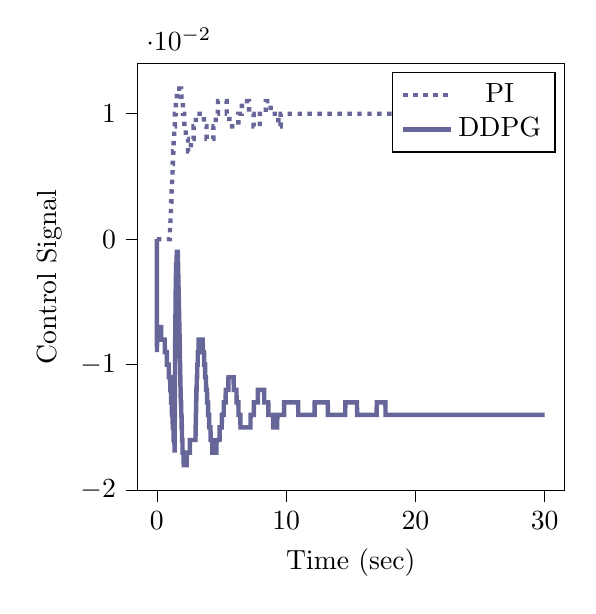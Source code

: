 % This file was created by tikzplotlib v0.9.1.
\begin{tikzpicture}

\definecolor{color0}{rgb}{0.122,0.467,0.706}
\definecolor{color1}{rgb}{1,0.498,0.055}

\begin{axis}[
compat=newest,
tick align=outside,
tick pos=left,
x grid style={white!69.02!black},
xmin=-1.5, xmax=31.5,
xtick style={color=black},
y grid style={white!69.02!black},
ymin=-0.02, ymax=0.014,
ytick style={color=black},
%yticklabel style={
%        /pgf/number format/.cd,
%        	fixed,
%        	fixed zerofill,
%         	precision=3,
%        /tikz/.cd
%},
scaled y ticks=true,
scaled y ticks=base 10:2,
width=7cm,
height=7cm,
xlabel=Time (sec),
ylabel=Control Signal
]
\addplot [ultra thick, blue!20!gray, dotted]
table {%
0 0
0.01 0
0.02 0
0.03 0
0.04 0
0.05 0
0.06 0
0.07 0
0.08 0
0.09 0
0.1 0
0.11 0
0.12 0
0.13 0
0.14 0
0.15 0
0.16 0
0.17 0
0.18 0
0.19 0
0.2 0
0.21 0
0.22 0
0.23 0
0.24 0
0.25 0
0.26 0
0.27 0
0.28 0
0.29 0
0.3 0
0.31 0
0.32 0
0.33 0
0.34 0
0.35 0
0.36 0
0.37 0
0.38 0
0.39 0
0.4 0
0.41 0
0.42 0
0.43 0
0.44 0
0.45 0
0.46 0
0.47 0
0.48 0
0.49 0
0.5 0
0.51 0
0.52 0
0.53 0
0.54 0
0.55 0
0.56 0
0.57 0
0.58 0
0.59 0
0.6 0
0.61 0
0.62 0
0.63 0
0.64 0
0.65 0
0.66 0
0.67 0
0.68 0
0.69 0
0.7 0
0.71 0
0.72 0
0.73 0
0.74 0
0.75 0
0.76 0
0.77 0
0.78 0
0.79 0
0.8 0
0.81 0
0.82 0
0.83 0
0.84 0
0.85 0
0.86 0
0.87 0
0.88 0
0.89 0
0.9 0
0.91 0
0.92 0
0.93 0
0.94 0
0.95 0
0.96 0
0.97 0
0.98 0
0.99 0
1 2.604e-10
1.01 0.0
1.02 0.001
1.03 0.001
1.04 0.001
1.05 0.001
1.06 0.002
1.07 0.002
1.08 0.002
1.09 0.002
1.1 0.003
1.11 0.003
1.12 0.003
1.13 0.003
1.14 0.004
1.15 0.004
1.16 0.004
1.17 0.004
1.18 0.005
1.19 0.005
1.2 0.005
1.21 0.005
1.22 0.006
1.23 0.006
1.24 0.006
1.25 0.006
1.26 0.007
1.27 0.007
1.28 0.007
1.29 0.007
1.3 0.008
1.31 0.008
1.32 0.008
1.33 0.008
1.34 0.008
1.35 0.009
1.36 0.009
1.37 0.009
1.38 0.009
1.39 0.009
1.4 0.01
1.41 0.01
1.42 0.01
1.43 0.01
1.44 0.01
1.45 0.01
1.46 0.01
1.47 0.011
1.48 0.011
1.49 0.011
1.5 0.011
1.51 0.011
1.52 0.011
1.53 0.011
1.54 0.011
1.55 0.012
1.56 0.012
1.57 0.012
1.58 0.012
1.59 0.012
1.6 0.012
1.61 0.012
1.62 0.012
1.63 0.012
1.64 0.012
1.65 0.012
1.66 0.012
1.67 0.012
1.68 0.012
1.69 0.012
1.7 0.012
1.71 0.012
1.72 0.012
1.73 0.012
1.74 0.012
1.75 0.012
1.76 0.012
1.77 0.012
1.78 0.012
1.79 0.012
1.8 0.012
1.81 0.012
1.82 0.012
1.83 0.012
1.84 0.012
1.85 0.012
1.86 0.012
1.87 0.012
1.88 0.012
1.89 0.012
1.9 0.011
1.91 0.011
1.92 0.011
1.93 0.011
1.94 0.011
1.95 0.011
1.96 0.011
1.97 0.011
1.98 0.011
1.99 0.011
2 0.011
2.01 0.011
2.02 0.01
2.03 0.01
2.04 0.01
2.05 0.01
2.06 0.01
2.07 0.01
2.08 0.01
2.09 0.01
2.1 0.01
2.11 0.01
2.12 0.01
2.13 0.009
2.14 0.009
2.15 0.009
2.16 0.009
2.17 0.009
2.18 0.009
2.19 0.009
2.2 0.009
2.21 0.009
2.22 0.009
2.23 0.009
2.24 0.008
2.25 0.008
2.26 0.008
2.27 0.008
2.28 0.008
2.29 0.008
2.3 0.008
2.31 0.008
2.32 0.008
2.33 0.008
2.34 0.008
2.35 0.008
2.36 0.008
2.37 0.008
2.38 0.008
2.39 0.008
2.4 0.008
2.41 0.008
2.42 0.007
2.43 0.007
2.44 0.007
2.45 0.007
2.46 0.007
2.47 0.007
2.48 0.007
2.49 0.007
2.5 0.007
2.51 0.007
2.52 0.007
2.53 0.007
2.54 0.007
2.55 0.007
2.56 0.007
2.57 0.007
2.58 0.007
2.59 0.007
2.6 0.007
2.61 0.007
2.62 0.007
2.63 0.007
2.64 0.008
2.65 0.008
2.66 0.008
2.67 0.008
2.68 0.008
2.69 0.008
2.7 0.008
2.71 0.008
2.72 0.008
2.73 0.008
2.74 0.008
2.75 0.008
2.76 0.008
2.77 0.008
2.78 0.008
2.79 0.008
2.8 0.008
2.81 0.008
2.82 0.008
2.83 0.008
2.84 0.008
2.85 0.009
2.86 0.009
2.87 0.009
2.88 0.009
2.89 0.009
2.9 0.009
2.91 0.009
2.92 0.009
2.93 0.009
2.94 0.009
2.95 0.009
2.96 0.009
2.97 0.009
2.98 0.009
2.99 0.009
3.0 0.009
3.01 0.009
3.02 0.01
3.03 0.01
3.04 0.01
3.05 0.01
3.06 0.01
3.07 0.01
3.08 0.01
3.09 0.01
3.1 0.01
3.11 0.01
3.12 0.01
3.13 0.01
3.14 0.01
3.15 0.01
3.16 0.01
3.17 0.01
3.18 0.01
3.19 0.01
3.2 0.01
3.21 0.01
3.22 0.01
3.23 0.01
3.24 0.01
3.25 0.01
3.26 0.01
3.27 0.01
3.28 0.01
3.29 0.01
3.3 0.01
3.31 0.01
3.32 0.01
3.33 0.01
3.34 0.01
3.35 0.01
3.36 0.01
3.37 0.01
3.38 0.01
3.39 0.01
3.4 0.01
3.41 0.01
3.42 0.01
3.43 0.01
3.44 0.01
3.45 0.01
3.46 0.01
3.47 0.01
3.48 0.01
3.49 0.01
3.5 0.01
3.51 0.01
3.52 0.01
3.53 0.01
3.54 0.01
3.55 0.01
3.56 0.01
3.57 0.01
3.58 0.01
3.59 0.01
3.6 0.01
3.61 0.01
3.62 0.01
3.63 0.01
3.64 0.01
3.65 0.009
3.66 0.009
3.67 0.009
3.68 0.009
3.69 0.009
3.7 0.009
3.71 0.009
3.72 0.009
3.73 0.009
3.74 0.009
3.75 0.009
3.76 0.009
3.77 0.009
3.78 0.009
3.79 0.009
3.8 0.009
3.81 0.009
3.82 0.009
3.83 0.009
3.84 0.009
3.85 0.008
3.86 0.008
3.87 0.008
3.88 0.008
3.89 0.008
3.9 0.008
3.91 0.008
3.92 0.008
3.93 0.008
3.94 0.008
3.95 0.008
3.96 0.008
3.97 0.008
3.98 0.008
3.99 0.008
4.0 0.008
4.01 0.008
4.02 0.008
4.03 0.008
4.04 0.008
4.05 0.008
4.06 0.008
4.07 0.008
4.08 0.008
4.09 0.008
4.1 0.008
4.11 0.008
4.12 0.008
4.13 0.008
4.14 0.008
4.15 0.008
4.16 0.008
4.17 0.008
4.18 0.008
4.19 0.008
4.2 0.008
4.21 0.008
4.22 0.008
4.23 0.008
4.24 0.008
4.25 0.008
4.26 0.008
4.27 0.008
4.28 0.008
4.29 0.008
4.3 0.008
4.31 0.008
4.32 0.008
4.33 0.008
4.34 0.008
4.35 0.008
4.36 0.008
4.37 0.008
4.38 0.009
4.39 0.009
4.4 0.009
4.41 0.009
4.42 0.009
4.43 0.009
4.44 0.009
4.45 0.009
4.46 0.009
4.47 0.009
4.48 0.009
4.49 0.009
4.5 0.009
4.51 0.009
4.52 0.009
4.53 0.009
4.54 0.009
4.55 0.009
4.56 0.01
4.57 0.01
4.58 0.01
4.59 0.01
4.6 0.01
4.61 0.01
4.62 0.01
4.63 0.01
4.64 0.01
4.65 0.01
4.66 0.01
4.67 0.01
4.68 0.01
4.69 0.01
4.7 0.01
4.71 0.01
4.72 0.01
4.73 0.011
4.74 0.011
4.75 0.011
4.76 0.011
4.77 0.011
4.78 0.011
4.79 0.011
4.8 0.011
4.81 0.011
4.82 0.011
4.83 0.011
4.84 0.011
4.85 0.011
4.86 0.011
4.87 0.011
4.88 0.011
4.89 0.011
4.9 0.011
4.91 0.011
4.92 0.011
4.93 0.011
4.94 0.011
4.95 0.011
4.96 0.011
4.97 0.011
4.98 0.011
4.99 0.011
5.0 0.011
5.01 0.011
5.02 0.011
5.03 0.011
5.04 0.011
5.05 0.011
5.06 0.011
5.07 0.011
5.08 0.011
5.09 0.011
5.1 0.011
5.11 0.011
5.12 0.011
5.13 0.011
5.14 0.011
5.15 0.011
5.16 0.011
5.17 0.011
5.18 0.011
5.19 0.011
5.2 0.011
5.21 0.011
5.22 0.011
5.23 0.011
5.24 0.011
5.25 0.011
5.26 0.011
5.27 0.011
5.28 0.011
5.29 0.011
5.3 0.011
5.31 0.011
5.32 0.011
5.33 0.011
5.34 0.011
5.35 0.011
5.36 0.011
5.37 0.011
5.38 0.011
5.39 0.011
5.4 0.011
5.41 0.01
5.42 0.01
5.43 0.01
5.44 0.01
5.45 0.01
5.46 0.01
5.47 0.01
5.48 0.01
5.49 0.01
5.5 0.01
5.51 0.01
5.52 0.01
5.53 0.01
5.54 0.01
5.55 0.01
5.56 0.01
5.57 0.01
5.58 0.01
5.59 0.01
5.6 0.01
5.61 0.01
5.62 0.009
5.63 0.009
5.64 0.009
5.65 0.009
5.66 0.009
5.67 0.009
5.68 0.009
5.69 0.009
5.7 0.009
5.71 0.009
5.72 0.009
5.73 0.009
5.74 0.009
5.75 0.009
5.76 0.009
5.77 0.009
5.78 0.009
5.79 0.009
5.8 0.009
5.81 0.009
5.82 0.009
5.83 0.009
5.84 0.009
5.85 0.009
5.86 0.009
5.87 0.009
5.88 0.009
5.89 0.009
5.9 0.009
5.91 0.009
5.92 0.009
5.93 0.009
5.94 0.009
5.95 0.009
5.96 0.009
5.97 0.009
5.98 0.009
5.99 0.009
6.0 0.009
6.01 0.009
6.02 0.009
6.03 0.009
6.04 0.009
6.05 0.009
6.06 0.009
6.07 0.009
6.08 0.009
6.09 0.009
6.1 0.009
6.11 0.009
6.12 0.009
6.13 0.009
6.14 0.009
6.15 0.009
6.16 0.009
6.17 0.009
6.18 0.009
6.19 0.009
6.2 0.009
6.21 0.009
6.22 0.009
6.23 0.009
6.24 0.009
6.25 0.009
6.26 0.009
6.27 0.009
6.28 0.009
6.29 0.009
6.3 0.009
6.31 0.01
6.32 0.01
6.33 0.01
6.34 0.01
6.35 0.01
6.36 0.01
6.37 0.01
6.38 0.01
6.39 0.01
6.4 0.01
6.41 0.01
6.42 0.01
6.43 0.01
6.44 0.01
6.45 0.01
6.46 0.01
6.47 0.01
6.48 0.01
6.49 0.01
6.5 0.01
6.51 0.01
6.52 0.01
6.53 0.01
6.54 0.01
6.55 0.01
6.56 0.01
6.57 0.01
6.58 0.011
6.59 0.011
6.6 0.011
6.61 0.011
6.62 0.011
6.63 0.011
6.64 0.011
6.65 0.011
6.66 0.011
6.67 0.011
6.68 0.011
6.69 0.011
6.7 0.011
6.71 0.011
6.72 0.011
6.73 0.011
6.74 0.011
6.75 0.011
6.76 0.011
6.77 0.011
6.78 0.011
6.79 0.011
6.8 0.011
6.81 0.011
6.82 0.011
6.83 0.011
6.84 0.011
6.85 0.011
6.86 0.011
6.87 0.011
6.88 0.011
6.89 0.011
6.9 0.011
6.91 0.011
6.92 0.011
6.93 0.011
6.94 0.011
6.95 0.011
6.96 0.011
6.97 0.011
6.98 0.011
6.99 0.011
7.0 0.011
7.01 0.011
7.02 0.011
7.03 0.011
7.04 0.011
7.05 0.011
7.06 0.011
7.07 0.011
7.08 0.011
7.09 0.011
7.1 0.011
7.11 0.011
7.12 0.011
7.13 0.011
7.14 0.01
7.15 0.01
7.16 0.01
7.17 0.01
7.18 0.01
7.19 0.01
7.2 0.01
7.21 0.01
7.22 0.01
7.23 0.01
7.24 0.01
7.25 0.01
7.26 0.01
7.27 0.01
7.28 0.01
7.29 0.01
7.3 0.01
7.31 0.01
7.32 0.01
7.33 0.01
7.34 0.01
7.35 0.01
7.36 0.01
7.37 0.01
7.38 0.01
7.39 0.01
7.4 0.01
7.41 0.01
7.42 0.01
7.43 0.01
7.44 0.01
7.45 0.01
7.46 0.01
7.47 0.01
7.48 0.01
7.49 0.009
7.5 0.009
7.51 0.009
7.52 0.009
7.53 0.009
7.54 0.009
7.55 0.009
7.56 0.009
7.57 0.009
7.58 0.009
7.59 0.009
7.6 0.009
7.61 0.009
7.62 0.009
7.63 0.009
7.64 0.009
7.65 0.009
7.66 0.009
7.67 0.009
7.68 0.009
7.69 0.009
7.7 0.009
7.71 0.009
7.72 0.009
7.73 0.009
7.74 0.009
7.75 0.009
7.76 0.009
7.77 0.009
7.78 0.009
7.79 0.009
7.8 0.009
7.81 0.009
7.82 0.009
7.83 0.009
7.84 0.009
7.85 0.009
7.86 0.009
7.87 0.009
7.88 0.009
7.89 0.009
7.9 0.009
7.91 0.009
7.92 0.009
7.93 0.009
7.94 0.009
7.95 0.009
7.96 0.009
7.97 0.01
7.98 0.01
7.99 0.01
8.0 0.01
8.01 0.01
8.02 0.01
8.03 0.01
8.04 0.01
8.05 0.01
8.06 0.01
8.07 0.01
8.08 0.01
8.09 0.01
8.1 0.01
8.11 0.01
8.12 0.01
8.13 0.01
8.14 0.01
8.15 0.01
8.16 0.01
8.17 0.01
8.18 0.01
8.19 0.01
8.2 0.01
8.21 0.01
8.22 0.01
8.23 0.01
8.24 0.01
8.25 0.01
8.26 0.01
8.27 0.01
8.28 0.01
8.29 0.01
8.3 0.01
8.31 0.01
8.32 0.01
8.33 0.01
8.34 0.01
8.35 0.01
8.36 0.01
8.37 0.01
8.38 0.01
8.39 0.01
8.4 0.01
8.41 0.01
8.42 0.01
8.43 0.011
8.44 0.011
8.45 0.011
8.46 0.011
8.47 0.011
8.48 0.011
8.49 0.011
8.5 0.011
8.51 0.011
8.52 0.011
8.53 0.011
8.54 0.011
8.55 0.011
8.56 0.011
8.57 0.011
8.58 0.011
8.59 0.011
8.6 0.011
8.61 0.011
8.62 0.011
8.63 0.011
8.64 0.011
8.65 0.011
8.66 0.011
8.67 0.011
8.68 0.011
8.69 0.011
8.7 0.011
8.71 0.011
8.72 0.011
8.73 0.011
8.74 0.011
8.75 0.011
8.76 0.011
8.77 0.011
8.78 0.011
8.79 0.011
8.8 0.01
8.81 0.01
8.82 0.01
8.83 0.01
8.84 0.01
8.85 0.01
8.86 0.01
8.87 0.01
8.88 0.01
8.89 0.01
8.9 0.01
8.91 0.01
8.92 0.01
8.93 0.01
8.94 0.01
8.95 0.01
8.96 0.01
8.97 0.01
8.98 0.01
8.99 0.01
9.0 0.01
9.01 0.01
9.02 0.01
9.03 0.01
9.04 0.01
9.05 0.01
9.06 0.01
9.07 0.01
9.08 0.01
9.09 0.01
9.1 0.01
9.11 0.01
9.12 0.01
9.13 0.01
9.14 0.01
9.15 0.01
9.16 0.01
9.17 0.01
9.18 0.01
9.19 0.01
9.2 0.01
9.21 0.01
9.22 0.01
9.23 0.01
9.24 0.01
9.25 0.01
9.26 0.01
9.27 0.01
9.28 0.01
9.29 0.01
9.3 0.01
9.31 0.01
9.32 0.01
9.33 0.01
9.34 0.01
9.35 0.01
9.36 0.01
9.37 0.01
9.38 0.01
9.39 0.01
9.4 0.01
9.41 0.009
9.42 0.009
9.43 0.009
9.44 0.009
9.45 0.009
9.46 0.009
9.47 0.009
9.48 0.009
9.49 0.009
9.5 0.009
9.51 0.009
9.52 0.009
9.53 0.009
9.54 0.009
9.55 0.009
9.56 0.009
9.57 0.009
9.58 0.01
9.59 0.01
9.6 0.01
9.61 0.01
9.62 0.01
9.63 0.01
9.64 0.01
9.65 0.01
9.66 0.01
9.67 0.01
9.68 0.01
9.69 0.01
9.7 0.01
9.71 0.01
9.72 0.01
9.73 0.01
9.74 0.01
9.75 0.01
9.76 0.01
9.77 0.01
9.78 0.01
9.79 0.01
9.8 0.01
9.81 0.01
9.82 0.01
9.83 0.01
9.84 0.01
9.85 0.01
9.86 0.01
9.87 0.01
9.88 0.01
9.89 0.01
9.9 0.01
9.91 0.01
9.92 0.01
9.93 0.01
9.94 0.01
9.95 0.01
9.96 0.01
9.97 0.01
9.98 0.01
9.99 0.01
10.0 0.01
10.01 0.01
10.02 0.01
10.03 0.01
10.04 0.01
10.05 0.01
10.06 0.01
10.07 0.01
10.08 0.01
10.09 0.01
10.1 0.01
10.11 0.01
10.12 0.01
10.13 0.01
10.14 0.01
10.15 0.01
10.16 0.01
10.17 0.01
10.18 0.01
10.19 0.01
10.2 0.01
10.21 0.01
10.22 0.01
10.23 0.01
10.24 0.01
10.25 0.01
10.26 0.01
10.27 0.01
10.28 0.01
10.29 0.01
10.3 0.01
10.31 0.01
10.32 0.01
10.33 0.01
10.34 0.01
10.35 0.01
10.36 0.01
10.37 0.01
10.38 0.01
10.39 0.01
10.4 0.01
10.41 0.01
10.42 0.01
10.43 0.01
10.44 0.01
10.45 0.01
10.46 0.01
10.47 0.01
10.48 0.01
10.49 0.01
10.5 0.01
10.51 0.01
10.52 0.01
10.53 0.01
10.54 0.01
10.55 0.01
10.56 0.01
10.57 0.01
10.58 0.01
10.59 0.01
10.6 0.01
10.61 0.01
10.62 0.01
10.63 0.01
10.64 0.01
10.65 0.01
10.66 0.01
10.67 0.01
10.68 0.01
10.69 0.01
10.7 0.01
10.71 0.01
10.72 0.01
10.73 0.01
10.74 0.01
10.75 0.01
10.76 0.01
10.77 0.01
10.78 0.01
10.79 0.01
10.8 0.01
10.81 0.01
10.82 0.01
10.83 0.01
10.84 0.01
10.85 0.01
10.86 0.01
10.87 0.01
10.88 0.01
10.89 0.01
10.9 0.01
10.91 0.01
10.92 0.01
10.93 0.01
10.94 0.01
10.95 0.01
10.96 0.01
10.97 0.01
10.98 0.01
10.99 0.01
11.0 0.01
11.01 0.01
11.02 0.01
11.03 0.01
11.04 0.01
11.05 0.01
11.06 0.01
11.07 0.01
11.08 0.01
11.09 0.01
11.1 0.01
11.11 0.01
11.12 0.01
11.13 0.01
11.14 0.01
11.15 0.01
11.16 0.01
11.17 0.01
11.18 0.01
11.19 0.01
11.2 0.01
11.21 0.01
11.22 0.01
11.23 0.01
11.24 0.01
11.25 0.01
11.26 0.01
11.27 0.01
11.28 0.01
11.29 0.01
11.3 0.01
11.31 0.01
11.32 0.01
11.33 0.01
11.34 0.01
11.35 0.01
11.36 0.01
11.37 0.01
11.38 0.01
11.39 0.01
11.4 0.01
11.41 0.01
11.42 0.01
11.43 0.01
11.44 0.01
11.45 0.01
11.46 0.01
11.47 0.01
11.48 0.01
11.49 0.01
11.5 0.01
11.51 0.01
11.52 0.01
11.53 0.01
11.54 0.01
11.55 0.01
11.56 0.01
11.57 0.01
11.58 0.01
11.59 0.01
11.6 0.01
11.61 0.01
11.62 0.01
11.63 0.01
11.64 0.01
11.65 0.01
11.66 0.01
11.67 0.01
11.68 0.01
11.69 0.01
11.7 0.01
11.71 0.01
11.72 0.01
11.73 0.01
11.74 0.01
11.75 0.01
11.76 0.01
11.77 0.01
11.78 0.01
11.79 0.01
11.8 0.01
11.81 0.01
11.82 0.01
11.83 0.01
11.84 0.01
11.85 0.01
11.86 0.01
11.87 0.01
11.88 0.01
11.89 0.01
11.9 0.01
11.91 0.01
11.92 0.01
11.93 0.01
11.94 0.01
11.95 0.01
11.96 0.01
11.97 0.01
11.98 0.01
11.99 0.01
12.0 0.01
12.01 0.01
12.02 0.01
12.03 0.01
12.04 0.01
12.05 0.01
12.06 0.01
12.07 0.01
12.08 0.01
12.09 0.01
12.1 0.01
12.11 0.01
12.12 0.01
12.13 0.01
12.14 0.01
12.15 0.01
12.16 0.01
12.17 0.01
12.18 0.01
12.19 0.01
12.2 0.01
12.21 0.01
12.22 0.01
12.23 0.01
12.24 0.01
12.25 0.01
12.26 0.01
12.27 0.01
12.28 0.01
12.29 0.01
12.3 0.01
12.31 0.01
12.32 0.01
12.33 0.01
12.34 0.01
12.35 0.01
12.36 0.01
12.37 0.01
12.38 0.01
12.39 0.01
12.4 0.01
12.41 0.01
12.42 0.01
12.43 0.01
12.44 0.01
12.45 0.01
12.46 0.01
12.47 0.01
12.48 0.01
12.49 0.01
12.5 0.01
12.51 0.01
12.52 0.01
12.53 0.01
12.54 0.01
12.55 0.01
12.56 0.01
12.57 0.01
12.58 0.01
12.59 0.01
12.6 0.01
12.61 0.01
12.62 0.01
12.63 0.01
12.64 0.01
12.65 0.01
12.66 0.01
12.67 0.01
12.68 0.01
12.69 0.01
12.7 0.01
12.71 0.01
12.72 0.01
12.73 0.01
12.74 0.01
12.75 0.01
12.76 0.01
12.77 0.01
12.78 0.01
12.79 0.01
12.8 0.01
12.81 0.01
12.82 0.01
12.83 0.01
12.84 0.01
12.85 0.01
12.86 0.01
12.87 0.01
12.88 0.01
12.89 0.01
12.9 0.01
12.91 0.01
12.92 0.01
12.93 0.01
12.94 0.01
12.95 0.01
12.96 0.01
12.97 0.01
12.98 0.01
12.99 0.01
13.0 0.01
13.01 0.01
13.02 0.01
13.03 0.01
13.04 0.01
13.05 0.01
13.06 0.01
13.07 0.01
13.08 0.01
13.09 0.01
13.1 0.01
13.11 0.01
13.12 0.01
13.13 0.01
13.14 0.01
13.15 0.01
13.16 0.01
13.17 0.01
13.18 0.01
13.19 0.01
13.2 0.01
13.21 0.01
13.22 0.01
13.23 0.01
13.24 0.01
13.25 0.01
13.26 0.01
13.27 0.01
13.28 0.01
13.29 0.01
13.3 0.01
13.31 0.01
13.32 0.01
13.33 0.01
13.34 0.01
13.35 0.01
13.36 0.01
13.37 0.01
13.38 0.01
13.39 0.01
13.4 0.01
13.41 0.01
13.42 0.01
13.43 0.01
13.44 0.01
13.45 0.01
13.46 0.01
13.47 0.01
13.48 0.01
13.49 0.01
13.5 0.01
13.51 0.01
13.52 0.01
13.53 0.01
13.54 0.01
13.55 0.01
13.56 0.01
13.57 0.01
13.58 0.01
13.59 0.01
13.6 0.01
13.61 0.01
13.62 0.01
13.63 0.01
13.64 0.01
13.65 0.01
13.66 0.01
13.67 0.01
13.68 0.01
13.69 0.01
13.7 0.01
13.71 0.01
13.72 0.01
13.73 0.01
13.74 0.01
13.75 0.01
13.76 0.01
13.77 0.01
13.78 0.01
13.79 0.01
13.8 0.01
13.81 0.01
13.82 0.01
13.83 0.01
13.84 0.01
13.85 0.01
13.86 0.01
13.87 0.01
13.88 0.01
13.89 0.01
13.9 0.01
13.91 0.01
13.92 0.01
13.93 0.01
13.94 0.01
13.95 0.01
13.96 0.01
13.97 0.01
13.98 0.01
13.99 0.01
14.0 0.01
14.01 0.01
14.02 0.01
14.03 0.01
14.04 0.01
14.05 0.01
14.06 0.01
14.07 0.01
14.08 0.01
14.09 0.01
14.1 0.01
14.11 0.01
14.12 0.01
14.13 0.01
14.14 0.01
14.15 0.01
14.16 0.01
14.17 0.01
14.18 0.01
14.19 0.01
14.2 0.01
14.21 0.01
14.22 0.01
14.23 0.01
14.24 0.01
14.25 0.01
14.26 0.01
14.27 0.01
14.28 0.01
14.29 0.01
14.3 0.01
14.31 0.01
14.32 0.01
14.33 0.01
14.34 0.01
14.35 0.01
14.36 0.01
14.37 0.01
14.38 0.01
14.39 0.01
14.4 0.01
14.41 0.01
14.42 0.01
14.43 0.01
14.44 0.01
14.45 0.01
14.46 0.01
14.47 0.01
14.48 0.01
14.49 0.01
14.5 0.01
14.51 0.01
14.52 0.01
14.53 0.01
14.54 0.01
14.55 0.01
14.56 0.01
14.57 0.01
14.58 0.01
14.59 0.01
14.6 0.01
14.61 0.01
14.62 0.01
14.63 0.01
14.64 0.01
14.65 0.01
14.66 0.01
14.67 0.01
14.68 0.01
14.69 0.01
14.7 0.01
14.71 0.01
14.72 0.01
14.73 0.01
14.74 0.01
14.75 0.01
14.76 0.01
14.77 0.01
14.78 0.01
14.79 0.01
14.8 0.01
14.81 0.01
14.82 0.01
14.83 0.01
14.84 0.01
14.85 0.01
14.86 0.01
14.87 0.01
14.88 0.01
14.89 0.01
14.9 0.01
14.91 0.01
14.92 0.01
14.93 0.01
14.94 0.01
14.95 0.01
14.96 0.01
14.97 0.01
14.98 0.01
14.99 0.01
15.0 0.01
15.01 0.01
15.02 0.01
15.03 0.01
15.04 0.01
15.05 0.01
15.06 0.01
15.07 0.01
15.08 0.01
15.09 0.01
15.1 0.01
15.11 0.01
15.12 0.01
15.13 0.01
15.14 0.01
15.15 0.01
15.16 0.01
15.17 0.01
15.18 0.01
15.19 0.01
15.2 0.01
15.21 0.01
15.22 0.01
15.23 0.01
15.24 0.01
15.25 0.01
15.26 0.01
15.27 0.01
15.28 0.01
15.29 0.01
15.3 0.01
15.31 0.01
15.32 0.01
15.33 0.01
15.34 0.01
15.35 0.01
15.36 0.01
15.37 0.01
15.38 0.01
15.39 0.01
15.4 0.01
15.41 0.01
15.42 0.01
15.43 0.01
15.44 0.01
15.45 0.01
15.46 0.01
15.47 0.01
15.48 0.01
15.49 0.01
15.5 0.01
15.51 0.01
15.52 0.01
15.53 0.01
15.54 0.01
15.55 0.01
15.56 0.01
15.57 0.01
15.58 0.01
15.59 0.01
15.6 0.01
15.61 0.01
15.62 0.01
15.63 0.01
15.64 0.01
15.65 0.01
15.66 0.01
15.67 0.01
15.68 0.01
15.69 0.01
15.7 0.01
15.71 0.01
15.72 0.01
15.73 0.01
15.74 0.01
15.75 0.01
15.76 0.01
15.77 0.01
15.78 0.01
15.79 0.01
15.8 0.01
15.81 0.01
15.82 0.01
15.83 0.01
15.84 0.01
15.85 0.01
15.86 0.01
15.87 0.01
15.88 0.01
15.89 0.01
15.9 0.01
15.91 0.01
15.92 0.01
15.93 0.01
15.94 0.01
15.95 0.01
15.96 0.01
15.97 0.01
15.98 0.01
15.99 0.01
16.0 0.01
16.01 0.01
16.02 0.01
16.03 0.01
16.04 0.01
16.05 0.01
16.06 0.01
16.07 0.01
16.08 0.01
16.09 0.01
16.1 0.01
16.11 0.01
16.12 0.01
16.13 0.01
16.14 0.01
16.15 0.01
16.16 0.01
16.17 0.01
16.18 0.01
16.19 0.01
16.2 0.01
16.21 0.01
16.22 0.01
16.23 0.01
16.24 0.01
16.25 0.01
16.26 0.01
16.27 0.01
16.28 0.01
16.29 0.01
16.3 0.01
16.31 0.01
16.32 0.01
16.33 0.01
16.34 0.01
16.35 0.01
16.36 0.01
16.37 0.01
16.38 0.01
16.39 0.01
16.4 0.01
16.41 0.01
16.42 0.01
16.43 0.01
16.44 0.01
16.45 0.01
16.46 0.01
16.47 0.01
16.48 0.01
16.49 0.01
16.5 0.01
16.51 0.01
16.52 0.01
16.53 0.01
16.54 0.01
16.55 0.01
16.56 0.01
16.57 0.01
16.58 0.01
16.59 0.01
16.6 0.01
16.61 0.01
16.62 0.01
16.63 0.01
16.64 0.01
16.65 0.01
16.66 0.01
16.67 0.01
16.68 0.01
16.69 0.01
16.7 0.01
16.71 0.01
16.72 0.01
16.73 0.01
16.74 0.01
16.75 0.01
16.76 0.01
16.77 0.01
16.78 0.01
16.79 0.01
16.8 0.01
16.81 0.01
16.82 0.01
16.83 0.01
16.84 0.01
16.85 0.01
16.86 0.01
16.87 0.01
16.88 0.01
16.89 0.01
16.9 0.01
16.91 0.01
16.92 0.01
16.93 0.01
16.94 0.01
16.95 0.01
16.96 0.01
16.97 0.01
16.98 0.01
16.99 0.01
17.0 0.01
17.01 0.01
17.02 0.01
17.03 0.01
17.04 0.01
17.05 0.01
17.06 0.01
17.07 0.01
17.08 0.01
17.09 0.01
17.1 0.01
17.11 0.01
17.12 0.01
17.13 0.01
17.14 0.01
17.15 0.01
17.16 0.01
17.17 0.01
17.18 0.01
17.19 0.01
17.2 0.01
17.21 0.01
17.22 0.01
17.23 0.01
17.24 0.01
17.25 0.01
17.26 0.01
17.27 0.01
17.28 0.01
17.29 0.01
17.3 0.01
17.31 0.01
17.32 0.01
17.33 0.01
17.34 0.01
17.35 0.01
17.36 0.01
17.37 0.01
17.38 0.01
17.39 0.01
17.4 0.01
17.41 0.01
17.42 0.01
17.43 0.01
17.44 0.01
17.45 0.01
17.46 0.01
17.47 0.01
17.48 0.01
17.49 0.01
17.5 0.01
17.51 0.01
17.52 0.01
17.53 0.01
17.54 0.01
17.55 0.01
17.56 0.01
17.57 0.01
17.58 0.01
17.59 0.01
17.6 0.01
17.61 0.01
17.62 0.01
17.63 0.01
17.64 0.01
17.65 0.01
17.66 0.01
17.67 0.01
17.68 0.01
17.69 0.01
17.7 0.01
17.71 0.01
17.72 0.01
17.73 0.01
17.74 0.01
17.75 0.01
17.76 0.01
17.77 0.01
17.78 0.01
17.79 0.01
17.8 0.01
17.81 0.01
17.82 0.01
17.83 0.01
17.84 0.01
17.85 0.01
17.86 0.01
17.87 0.01
17.88 0.01
17.89 0.01
17.9 0.01
17.91 0.01
17.92 0.01
17.93 0.01
17.94 0.01
17.95 0.01
17.96 0.01
17.97 0.01
17.98 0.01
17.99 0.01
18 0.01
18.01 0.01
18.02 0.01
18.03 0.01
18.04 0.01
18.05 0.01
18.06 0.01
18.07 0.01
18.08 0.01
18.09 0.01
18.1 0.01
18.11 0.01
18.12 0.01
18.13 0.01
18.14 0.01
18.15 0.01
18.16 0.01
18.17 0.01
18.18 0.01
18.19 0.01
18.2 0.01
18.21 0.01
18.22 0.01
18.23 0.01
18.24 0.01
18.25 0.01
18.26 0.01
18.27 0.01
18.28 0.01
18.29 0.01
18.3 0.01
18.31 0.01
18.32 0.01
18.33 0.01
18.34 0.01
18.35 0.01
18.36 0.01
18.37 0.01
18.38 0.01
18.39 0.01
18.4 0.01
18.41 0.01
18.42 0.01
18.43 0.01
18.44 0.01
18.45 0.01
18.46 0.01
18.47 0.01
18.48 0.01
18.49 0.01
18.5 0.01
18.51 0.01
18.52 0.01
18.53 0.01
18.54 0.01
18.55 0.01
18.56 0.01
18.57 0.01
18.58 0.01
18.59 0.01
18.6 0.01
18.61 0.01
18.62 0.01
18.63 0.01
18.64 0.01
18.65 0.01
18.66 0.01
18.67 0.01
18.68 0.01
18.69 0.01
18.7 0.01
18.71 0.01
18.72 0.01
18.73 0.01
18.74 0.01
18.75 0.01
18.76 0.01
18.77 0.01
18.78 0.01
18.79 0.01
18.8 0.01
18.81 0.01
18.82 0.01
18.83 0.01
18.84 0.01
18.85 0.01
18.86 0.01
18.87 0.01
18.88 0.01
18.89 0.01
18.9 0.01
18.91 0.01
18.92 0.01
18.93 0.01
18.94 0.01
18.95 0.01
18.96 0.01
18.97 0.01
18.98 0.01
18.99 0.01
19.0 0.01
19.01 0.01
19.02 0.01
19.03 0.01
19.04 0.01
19.05 0.01
19.06 0.01
19.07 0.01
19.08 0.01
19.09 0.01
19.1 0.01
19.11 0.01
19.12 0.01
19.13 0.01
19.14 0.01
19.15 0.01
19.16 0.01
19.17 0.01
19.18 0.01
19.19 0.01
19.2 0.01
19.21 0.01
19.22 0.01
19.23 0.01
19.24 0.01
19.25 0.01
19.26 0.01
19.27 0.01
19.28 0.01
19.29 0.01
19.3 0.01
19.31 0.01
19.32 0.01
19.33 0.01
19.34 0.01
19.35 0.01
19.36 0.01
19.37 0.01
19.38 0.01
19.39 0.01
19.4 0.01
19.41 0.01
19.42 0.01
19.43 0.01
19.44 0.01
19.45 0.01
19.46 0.01
19.47 0.01
19.48 0.01
19.49 0.01
19.5 0.01
19.51 0.01
19.52 0.01
19.53 0.01
19.54 0.01
19.55 0.01
19.56 0.01
19.57 0.01
19.58 0.01
19.59 0.01
19.6 0.01
19.61 0.01
19.62 0.01
19.63 0.01
19.64 0.01
19.65 0.01
19.66 0.01
19.67 0.01
19.68 0.01
19.69 0.01
19.7 0.01
19.71 0.01
19.72 0.01
19.73 0.01
19.74 0.01
19.75 0.01
19.76 0.01
19.77 0.01
19.78 0.01
19.79 0.01
19.8 0.01
19.81 0.01
19.82 0.01
19.83 0.01
19.84 0.01
19.85 0.01
19.86 0.01
19.87 0.01
19.88 0.01
19.89 0.01
19.9 0.01
19.91 0.01
19.92 0.01
19.93 0.01
19.94 0.01
19.95 0.01
19.96 0.01
19.97 0.01
19.98 0.01
19.99 0.01
20.0 0.01
20.01 0.01
20.02 0.01
20.03 0.01
20.04 0.01
20.05 0.01
20.06 0.01
20.07 0.01
20.08 0.01
20.09 0.01
20.1 0.01
20.11 0.01
20.12 0.01
20.13 0.01
20.14 0.01
20.15 0.01
20.16 0.01
20.17 0.01
20.18 0.01
20.19 0.01
20.2 0.01
20.21 0.01
20.22 0.01
20.23 0.01
20.24 0.01
20.25 0.01
20.26 0.01
20.27 0.01
20.28 0.01
20.29 0.01
20.3 0.01
20.31 0.01
20.32 0.01
20.33 0.01
20.34 0.01
20.35 0.01
20.36 0.01
20.37 0.01
20.38 0.01
20.39 0.01
20.4 0.01
20.41 0.01
20.42 0.01
20.43 0.01
20.44 0.01
20.45 0.01
20.46 0.01
20.47 0.01
20.48 0.01
20.49 0.01
20.5 0.01
20.51 0.01
20.52 0.01
20.53 0.01
20.54 0.01
20.55 0.01
20.56 0.01
20.57 0.01
20.58 0.01
20.59 0.01
20.6 0.01
20.61 0.01
20.62 0.01
20.63 0.01
20.64 0.01
20.65 0.01
20.66 0.01
20.67 0.01
20.68 0.01
20.69 0.01
20.7 0.01
20.71 0.01
20.72 0.01
20.73 0.01
20.74 0.01
20.75 0.01
20.76 0.01
20.77 0.01
20.78 0.01
20.79 0.01
20.8 0.01
20.81 0.01
20.82 0.01
20.83 0.01
20.84 0.01
20.85 0.01
20.86 0.01
20.87 0.01
20.88 0.01
20.89 0.01
20.9 0.01
20.91 0.01
20.92 0.01
20.93 0.01
20.94 0.01
20.95 0.01
20.96 0.01
20.97 0.01
20.98 0.01
20.99 0.01
21.0 0.01
21.01 0.01
21.02 0.01
21.03 0.01
21.04 0.01
21.05 0.01
21.06 0.01
21.07 0.01
21.08 0.01
21.09 0.01
21.1 0.01
21.11 0.01
21.12 0.01
21.13 0.01
21.14 0.01
21.15 0.01
21.16 0.01
21.17 0.01
21.18 0.01
21.19 0.01
21.2 0.01
21.21 0.01
21.22 0.01
21.23 0.01
21.24 0.01
21.25 0.01
21.26 0.01
21.27 0.01
21.28 0.01
21.29 0.01
21.3 0.01
21.31 0.01
21.32 0.01
21.33 0.01
21.34 0.01
21.35 0.01
21.36 0.01
21.37 0.01
21.38 0.01
21.39 0.01
21.4 0.01
21.41 0.01
21.42 0.01
21.43 0.01
21.44 0.01
21.45 0.01
21.46 0.01
21.47 0.01
21.48 0.01
21.49 0.01
21.5 0.01
21.51 0.01
21.52 0.01
21.53 0.01
21.54 0.01
21.55 0.01
21.56 0.01
21.57 0.01
21.58 0.01
21.59 0.01
21.6 0.01
21.61 0.01
21.62 0.01
21.63 0.01
21.64 0.01
21.65 0.01
21.66 0.01
21.67 0.01
21.68 0.01
21.69 0.01
21.7 0.01
21.71 0.01
21.72 0.01
21.73 0.01
21.74 0.01
21.75 0.01
21.76 0.01
21.77 0.01
21.78 0.01
21.79 0.01
21.8 0.01
21.81 0.01
21.82 0.01
21.83 0.01
21.84 0.01
21.85 0.01
21.86 0.01
21.87 0.01
21.88 0.01
21.89 0.01
21.9 0.01
21.91 0.01
21.92 0.01
21.93 0.01
21.94 0.01
21.95 0.01
21.96 0.01
21.97 0.01
21.98 0.01
21.99 0.01
22.0 0.01
22.01 0.01
22.02 0.01
22.03 0.01
22.04 0.01
22.05 0.01
22.06 0.01
22.07 0.01
22.08 0.01
22.09 0.01
22.1 0.01
22.11 0.01
22.12 0.01
22.13 0.01
22.14 0.01
22.15 0.01
22.16 0.01
22.17 0.01
22.18 0.01
22.19 0.01
22.2 0.01
22.21 0.01
22.22 0.01
22.23 0.01
22.24 0.01
22.25 0.01
22.26 0.01
22.27 0.01
22.28 0.01
22.29 0.01
22.3 0.01
22.31 0.01
22.32 0.01
22.33 0.01
22.34 0.01
22.35 0.01
22.36 0.01
22.37 0.01
22.38 0.01
22.39 0.01
22.4 0.01
22.41 0.01
22.42 0.01
22.43 0.01
22.44 0.01
22.45 0.01
22.46 0.01
22.47 0.01
22.48 0.01
22.49 0.01
22.5 0.01
22.51 0.01
22.52 0.01
22.53 0.01
22.54 0.01
22.55 0.01
22.56 0.01
22.57 0.01
22.58 0.01
22.59 0.01
22.6 0.01
22.61 0.01
22.62 0.01
22.63 0.01
22.64 0.01
22.65 0.01
22.66 0.01
22.67 0.01
22.68 0.01
22.69 0.01
22.7 0.01
22.71 0.01
22.72 0.01
22.73 0.01
22.74 0.01
22.75 0.01
22.76 0.01
22.77 0.01
22.78 0.01
22.79 0.01
22.8 0.01
22.81 0.01
22.82 0.01
22.83 0.01
22.84 0.01
22.85 0.01
22.86 0.01
22.87 0.01
22.88 0.01
22.89 0.01
22.9 0.01
22.91 0.01
22.92 0.01
22.93 0.01
22.94 0.01
22.95 0.01
22.96 0.01
22.97 0.01
22.98 0.01
22.99 0.01
23.0 0.01
23.01 0.01
23.02 0.01
23.03 0.01
23.04 0.01
23.05 0.01
23.06 0.01
23.07 0.01
23.08 0.01
23.09 0.01
23.1 0.01
23.11 0.01
23.12 0.01
23.13 0.01
23.14 0.01
23.15 0.01
23.16 0.01
23.17 0.01
23.18 0.01
23.19 0.01
23.2 0.01
23.21 0.01
23.22 0.01
23.23 0.01
23.24 0.01
23.25 0.01
23.26 0.01
23.27 0.01
23.28 0.01
23.29 0.01
23.3 0.01
23.31 0.01
23.32 0.01
23.33 0.01
23.34 0.01
23.35 0.01
23.36 0.01
23.37 0.01
23.38 0.01
23.39 0.01
23.4 0.01
23.41 0.01
23.42 0.01
23.43 0.01
23.44 0.01
23.45 0.01
23.46 0.01
23.47 0.01
23.48 0.01
23.49 0.01
23.5 0.01
23.51 0.01
23.52 0.01
23.53 0.01
23.54 0.01
23.55 0.01
23.56 0.01
23.57 0.01
23.58 0.01
23.59 0.01
23.6 0.01
23.61 0.01
23.62 0.01
23.63 0.01
23.64 0.01
23.65 0.01
23.66 0.01
23.67 0.01
23.68 0.01
23.69 0.01
23.7 0.01
23.71 0.01
23.72 0.01
23.73 0.01
23.74 0.01
23.75 0.01
23.76 0.01
23.77 0.01
23.78 0.01
23.79 0.01
23.8 0.01
23.81 0.01
23.82 0.01
23.83 0.01
23.84 0.01
23.85 0.01
23.86 0.01
23.87 0.01
23.88 0.01
23.89 0.01
23.9 0.01
23.91 0.01
23.92 0.01
23.93 0.01
23.94 0.01
23.95 0.01
23.96 0.01
23.97 0.01
23.98 0.01
23.99 0.01
24.0 0.01
24.01 0.01
24.02 0.01
24.03 0.01
24.04 0.01
24.05 0.01
24.06 0.01
24.07 0.01
24.08 0.01
24.09 0.01
24.1 0.01
24.11 0.01
24.12 0.01
24.13 0.01
24.14 0.01
24.15 0.01
24.16 0.01
24.17 0.01
24.18 0.01
24.19 0.01
24.2 0.01
24.21 0.01
24.22 0.01
24.23 0.01
24.24 0.01
24.25 0.01
24.26 0.01
24.27 0.01
24.28 0.01
24.29 0.01
24.3 0.01
24.31 0.01
24.32 0.01
24.33 0.01
24.34 0.01
24.35 0.01
24.36 0.01
24.37 0.01
24.38 0.01
24.39 0.01
24.4 0.01
24.41 0.01
24.42 0.01
24.43 0.01
24.44 0.01
24.45 0.01
24.46 0.01
24.47 0.01
24.48 0.01
24.49 0.01
24.5 0.01
24.51 0.01
24.52 0.01
24.53 0.01
24.54 0.01
24.55 0.01
24.56 0.01
24.57 0.01
24.58 0.01
24.59 0.01
24.6 0.01
24.61 0.01
24.62 0.01
24.63 0.01
24.64 0.01
24.65 0.01
24.66 0.01
24.67 0.01
24.68 0.01
24.69 0.01
24.7 0.01
24.71 0.01
24.72 0.01
24.73 0.01
24.74 0.01
24.75 0.01
24.76 0.01
24.77 0.01
24.78 0.01
24.79 0.01
24.8 0.01
24.81 0.01
24.82 0.01
24.83 0.01
24.84 0.01
24.85 0.01
24.86 0.01
24.87 0.01
24.88 0.01
24.89 0.01
24.9 0.01
24.91 0.01
24.92 0.01
24.93 0.01
24.94 0.01
24.95 0.01
24.96 0.01
24.97 0.01
24.98 0.01
24.99 0.01
25.0 0.01
25.01 0.01
25.02 0.01
25.03 0.01
25.04 0.01
25.05 0.01
25.06 0.01
25.07 0.01
25.08 0.01
25.09 0.01
25.1 0.01
25.11 0.01
25.12 0.01
25.13 0.01
25.14 0.01
25.15 0.01
25.16 0.01
25.17 0.01
25.18 0.01
25.19 0.01
25.2 0.01
25.21 0.01
25.22 0.01
25.23 0.01
25.24 0.01
25.25 0.01
25.26 0.01
25.27 0.01
25.28 0.01
25.29 0.01
25.3 0.01
25.31 0.01
25.32 0.01
25.33 0.01
25.34 0.01
25.35 0.01
25.36 0.01
25.37 0.01
25.38 0.01
25.39 0.01
25.4 0.01
25.41 0.01
25.42 0.01
25.43 0.01
25.44 0.01
25.45 0.01
25.46 0.01
25.47 0.01
25.48 0.01
25.49 0.01
25.5 0.01
25.51 0.01
25.52 0.01
25.53 0.01
25.54 0.01
25.55 0.01
25.56 0.01
25.57 0.01
25.58 0.01
25.59 0.01
25.6 0.01
25.61 0.01
25.62 0.01
25.63 0.01
25.64 0.01
25.65 0.01
25.66 0.01
25.67 0.01
25.68 0.01
25.69 0.01
25.7 0.01
25.71 0.01
25.72 0.01
25.73 0.01
25.74 0.01
25.75 0.01
25.76 0.01
25.77 0.01
25.78 0.01
25.79 0.01
25.8 0.01
25.81 0.01
25.82 0.01
25.83 0.01
25.84 0.01
25.85 0.01
25.86 0.01
25.87 0.01
25.88 0.01
25.89 0.01
25.9 0.01
25.91 0.01
25.92 0.01
25.93 0.01
25.94 0.01
25.95 0.01
25.96 0.01
25.97 0.01
25.98 0.01
25.99 0.01
26.0 0.01
26.01 0.01
26.02 0.01
26.03 0.01
26.04 0.01
26.05 0.01
26.06 0.01
26.07 0.01
26.08 0.01
26.09 0.01
26.1 0.01
26.11 0.01
26.12 0.01
26.13 0.01
26.14 0.01
26.15 0.01
26.16 0.01
26.17 0.01
26.18 0.01
26.19 0.01
26.2 0.01
26.21 0.01
26.22 0.01
26.23 0.01
26.24 0.01
26.25 0.01
26.26 0.01
26.27 0.01
26.28 0.01
26.29 0.01
26.3 0.01
26.31 0.01
26.32 0.01
26.33 0.01
26.34 0.01
26.35 0.01
26.36 0.01
26.37 0.01
26.38 0.01
26.39 0.01
26.4 0.01
26.41 0.01
26.42 0.01
26.43 0.01
26.44 0.01
26.45 0.01
26.46 0.01
26.47 0.01
26.48 0.01
26.49 0.01
26.5 0.01
26.51 0.01
26.52 0.01
26.53 0.01
26.54 0.01
26.55 0.01
26.56 0.01
26.57 0.01
26.58 0.01
26.59 0.01
26.6 0.01
26.61 0.01
26.62 0.01
26.63 0.01
26.64 0.01
26.65 0.01
26.66 0.01
26.67 0.01
26.68 0.01
26.69 0.01
26.7 0.01
26.71 0.01
26.72 0.01
26.73 0.01
26.74 0.01
26.75 0.01
26.76 0.01
26.77 0.01
26.78 0.01
26.79 0.01
26.8 0.01
26.81 0.01
26.82 0.01
26.83 0.01
26.84 0.01
26.85 0.01
26.86 0.01
26.87 0.01
26.88 0.01
26.89 0.01
26.9 0.01
26.91 0.01
26.92 0.01
26.93 0.01
26.94 0.01
26.95 0.01
26.96 0.01
26.97 0.01
26.98 0.01
26.99 0.01
27.0 0.01
27.01 0.01
27.02 0.01
27.03 0.01
27.04 0.01
27.05 0.01
27.06 0.01
27.07 0.01
27.08 0.01
27.09 0.01
27.1 0.01
27.11 0.01
27.12 0.01
27.13 0.01
27.14 0.01
27.15 0.01
27.16 0.01
27.17 0.01
27.18 0.01
27.19 0.01
27.2 0.01
27.21 0.01
27.22 0.01
27.23 0.01
27.24 0.01
27.25 0.01
27.26 0.01
27.27 0.01
27.28 0.01
27.29 0.01
27.3 0.01
27.31 0.01
27.32 0.01
27.33 0.01
27.34 0.01
27.35 0.01
27.36 0.01
27.37 0.01
27.38 0.01
27.39 0.01
27.4 0.01
27.41 0.01
27.42 0.01
27.43 0.01
27.44 0.01
27.45 0.01
27.46 0.01
27.47 0.01
27.48 0.01
27.49 0.01
27.5 0.01
27.51 0.01
27.52 0.01
27.53 0.01
27.54 0.01
27.55 0.01
27.56 0.01
27.57 0.01
27.58 0.01
27.59 0.01
27.6 0.01
27.61 0.01
27.62 0.01
27.63 0.01
27.64 0.01
27.65 0.01
27.66 0.01
27.67 0.01
27.68 0.01
27.69 0.01
27.7 0.01
27.71 0.01
27.72 0.01
27.73 0.01
27.74 0.01
27.75 0.01
27.76 0.01
27.77 0.01
27.78 0.01
27.79 0.01
27.8 0.01
27.81 0.01
27.82 0.01
27.83 0.01
27.84 0.01
27.85 0.01
27.86 0.01
27.87 0.01
27.88 0.01
27.89 0.01
27.9 0.01
27.91 0.01
27.92 0.01
27.93 0.01
27.94 0.01
27.95 0.01
27.96 0.01
27.97 0.01
27.98 0.01
27.99 0.01
28.0 0.01
28.01 0.01
28.02 0.01
28.03 0.01
28.04 0.01
28.05 0.01
28.06 0.01
28.07 0.01
28.08 0.01
28.09 0.01
28.1 0.01
28.11 0.01
28.12 0.01
28.13 0.01
28.14 0.01
28.15 0.01
28.16 0.01
28.17 0.01
28.18 0.01
28.19 0.01
28.2 0.01
28.21 0.01
28.22 0.01
28.23 0.01
28.24 0.01
28.25 0.01
28.26 0.01
28.27 0.01
28.28 0.01
28.29 0.01
28.3 0.01
28.31 0.01
28.32 0.01
28.33 0.01
28.34 0.01
28.35 0.01
28.36 0.01
28.37 0.01
28.38 0.01
28.39 0.01
28.4 0.01
28.41 0.01
28.42 0.01
28.43 0.01
28.44 0.01
28.45 0.01
28.46 0.01
28.47 0.01
28.48 0.01
28.49 0.01
28.5 0.01
28.51 0.01
28.52 0.01
28.53 0.01
28.54 0.01
28.55 0.01
28.56 0.01
28.57 0.01
28.58 0.01
28.59 0.01
28.6 0.01
28.61 0.01
28.62 0.01
28.63 0.01
28.64 0.01
28.65 0.01
28.66 0.01
28.67 0.01
28.68 0.01
28.69 0.01
28.7 0.01
28.71 0.01
28.72 0.01
28.73 0.01
28.74 0.01
28.75 0.01
28.76 0.01
28.77 0.01
28.78 0.01
28.79 0.01
28.8 0.01
28.81 0.01
28.82 0.01
28.83 0.01
28.84 0.01
28.85 0.01
28.86 0.01
28.87 0.01
28.88 0.01
28.89 0.01
28.9 0.01
28.91 0.01
28.92 0.01
28.93 0.01
28.94 0.01
28.95 0.01
28.96 0.01
28.97 0.01
28.98 0.01
28.99 0.01
29.0 0.01
29.01 0.01
29.02 0.01
29.03 0.01
29.04 0.01
29.05 0.01
29.06 0.01
29.07 0.01
29.08 0.01
29.09 0.01
29.1 0.01
29.11 0.01
29.12 0.01
29.13 0.01
29.14 0.01
29.15 0.01
29.16 0.01
29.17 0.01
29.18 0.01
29.19 0.01
29.2 0.01
29.21 0.01
29.22 0.01
29.23 0.01
29.24 0.01
29.25 0.01
29.26 0.01
29.27 0.01
29.28 0.01
29.29 0.01
29.3 0.01
29.31 0.01
29.32 0.01
29.33 0.01
29.34 0.01
29.35 0.01
29.36 0.01
29.37 0.01
29.38 0.01
29.39 0.01
29.4 0.01
29.41 0.01
29.42 0.01
29.43 0.01
29.44 0.01
29.45 0.01
29.46 0.01
29.47 0.01
29.48 0.01
29.49 0.01
29.5 0.01
29.51 0.01
29.52 0.01
29.53 0.01
29.54 0.01
29.55 0.01
29.56 0.01
29.57 0.01
29.58 0.01
29.59 0.01
29.6 0.01
29.61 0.01
29.62 0.01
29.63 0.01
29.64 0.01
29.65 0.01
29.66 0.01
29.67 0.01
29.68 0.01
29.69 0.01
29.7 0.01
29.71 0.01
29.72 0.01
29.73 0.01
29.74 0.01
29.75 0.01
29.76 0.01
29.77 0.01
29.78 0.01
29.79 0.01
29.8 0.01
29.81 0.01
29.82 0.01
29.83 0.01
29.84 0.01
29.85 0.01
29.86 0.01
29.87 0.01
29.88 0.01
29.89 0.01
29.9 0.01
29.91 0.01
29.92 0.01
29.93 0.01
29.94 0.01
29.95 0.01
29.96 0.01
29.97 0.01
29.98 0.01
29.99 0.01
30.0 0.01
};
\addlegendentry{PI};
\addplot [ultra thick, blue!20!gray]
table {%
0 0
0.01 -0.009
0.02 -0.008
0.03 -0.008
0.04 -0.008
0.05 -0.008
0.06 -0.008
0.07 -0.008
0.08 -0.008
0.09 -0.008
0.1 -0.008
0.11 -0.008
0.12 -0.008
0.13 -0.008
0.14 -0.008
0.15 -0.008
0.16 -0.008
0.17 -0.007
0.18 -0.007
0.19 -0.007
0.2 -0.007
0.21 -0.007
0.22 -0.007
0.23 -0.007
0.24 -0.007
0.25 -0.007
0.26 -0.007
0.27 -0.007
0.28 -0.007
0.29 -0.007
0.3 -0.007
0.31 -0.007
0.32 -0.007
0.33 -0.007
0.34 -0.008
0.35 -0.008
0.36 -0.008
0.37 -0.008
0.38 -0.008
0.39 -0.008
0.4 -0.008
0.41 -0.008
0.42 -0.008
0.43 -0.008
0.44 -0.008
0.45 -0.008
0.46 -0.008
0.47 -0.008
0.48 -0.008
0.49 -0.008
0.5 -0.008
0.51 -0.008
0.52 -0.008
0.53 -0.008
0.54 -0.008
0.55 -0.008
0.56 -0.008
0.57 -0.008
0.58 -0.008
0.59 -0.008
0.6 -0.008
0.61 -0.008
0.62 -0.009
0.63 -0.009
0.64 -0.009
0.65 -0.009
0.66 -0.009
0.67 -0.009
0.68 -0.009
0.69 -0.009
0.7 -0.009
0.71 -0.009
0.72 -0.009
0.73 -0.009
0.74 -0.009
0.75 -0.009
0.76 -0.009
0.77 -0.009
0.78 -0.01
0.79 -0.01
0.8 -0.01
0.81 -0.01
0.82 -0.01
0.83 -0.01
0.84 -0.01
0.85 -0.01
0.86 -0.01
0.87 -0.01
0.88 -0.01
0.89 -0.01
0.9 -0.01
0.91 -0.01
0.92 -0.01
0.93 -0.011
0.94 -0.011
0.95 -0.011
0.96 -0.011
0.97 -0.011
0.98 -0.011
0.99 -0.011
1 -0.011
1.01 -0.011
1.02 -0.011
1.03 -0.011
1.04 -0.012
1.05 -0.012
1.06 -0.012
1.07 -0.012
1.08 -0.012
1.09 -0.012
1.1 -0.013
1.11 -0.013
1.12 -0.013
1.13 -0.013
1.14 -0.013
1.15 -0.013
1.16 -0.013
1.17 -0.014
1.18 -0.014
1.19 -0.014
1.2 -0.014
1.21 -0.014
1.22 -0.014
1.23 -0.015
1.24 -0.015
1.25 -0.015
1.26 -0.015
1.27 -0.015
1.28 -0.015
1.29 -0.015
1.3 -0.016
1.31 -0.016
1.32 -0.016
1.33 -0.016
1.34 -0.016
1.35 -0.016
1.36 -0.016
1.37 -0.017
1.38 -0.016
1.39 -0.014
1.4 -0.011
1.41 -0.009
1.42 -0.008
1.43 -0.007
1.44 -0.006
1.45 -0.005
1.46 -0.004
1.47 -0.003
1.48 -0.003
1.49 -0.002
1.5 -0.002
1.51 -0.002
1.52 -0.002
1.53 -0.002
1.54 -0.001
1.55 -0.001
1.56 -0.001
1.57 -0.001
1.58 -0.001
1.59 -0.001
1.6 -0.001
1.61 -0.001
1.62 -0.001
1.63 -0.002
1.64 -0.002
1.65 -0.002
1.66 -0.003
1.67 -0.003
1.68 -0.004
1.69 -0.004
1.7 -0.005
1.71 -0.005
1.72 -0.006
1.73 -0.006
1.74 -0.007
1.75 -0.007
1.76 -0.008
1.77 -0.008
1.78 -0.009
1.79 -0.01
1.8 -0.01
1.81 -0.011
1.82 -0.011
1.83 -0.012
1.84 -0.012
1.85 -0.013
1.86 -0.013
1.87 -0.013
1.88 -0.013
1.89 -0.014
1.9 -0.014
1.91 -0.014
1.92 -0.015
1.93 -0.015
1.94 -0.015
1.95 -0.016
1.96 -0.016
1.97 -0.016
1.98 -0.016
1.99 -0.017
2 -0.017
2.01 -0.017
2.02 -0.017
2.03 -0.017
2.04 -0.017
2.05 -0.017
2.06 -0.017
2.07 -0.017
2.08 -0.018
2.09 -0.018
2.1 -0.018
2.11 -0.018
2.12 -0.018
2.13 -0.018
2.14 -0.018
2.15 -0.018
2.16 -0.018
2.17 -0.018
2.18 -0.018
2.19 -0.018
2.2 -0.018
2.21 -0.018
2.22 -0.018
2.23 -0.018
2.24 -0.018
2.25 -0.018
2.26 -0.018
2.27 -0.018
2.28 -0.018
2.29 -0.018
2.3 -0.018
2.31 -0.018
2.32 -0.017
2.33 -0.017
2.34 -0.017
2.35 -0.017
2.36 -0.017
2.37 -0.017
2.38 -0.017
2.39 -0.017
2.4 -0.017
2.41 -0.017
2.42 -0.017
2.43 -0.017
2.44 -0.017
2.45 -0.017
2.46 -0.017
2.47 -0.017
2.48 -0.017
2.49 -0.017
2.5 -0.017
2.51 -0.017
2.52 -0.017
2.53 -0.017
2.54 -0.017
2.55 -0.017
2.56 -0.016
2.57 -0.016
2.58 -0.016
2.59 -0.016
2.6 -0.016
2.61 -0.016
2.62 -0.016
2.63 -0.016
2.64 -0.016
2.65 -0.016
2.66 -0.016
2.67 -0.016
2.68 -0.016
2.69 -0.016
2.7 -0.016
2.71 -0.016
2.72 -0.016
2.73 -0.016
2.74 -0.016
2.75 -0.016
2.76 -0.016
2.77 -0.016
2.78 -0.016
2.79 -0.016
2.8 -0.016
2.81 -0.016
2.82 -0.016
2.83 -0.016
2.84 -0.016
2.85 -0.016
2.86 -0.016
2.87 -0.016
2.88 -0.016
2.89 -0.016
2.9 -0.016
2.91 -0.016
2.92 -0.016
2.93 -0.016
2.94 -0.016
2.95 -0.016
2.96 -0.016
2.97 -0.016
2.98 -0.016
2.99 -0.016
3.0 -0.015
3.01 -0.015
3.02 -0.014
3.03 -0.014
3.04 -0.013
3.05 -0.013
3.06 -0.012
3.07 -0.012
3.08 -0.012
3.09 -0.011
3.1 -0.011
3.11 -0.011
3.12 -0.011
3.13 -0.01
3.14 -0.01
3.15 -0.01
3.16 -0.01
3.17 -0.009
3.18 -0.009
3.19 -0.009
3.2 -0.009
3.21 -0.009
3.22 -0.009
3.23 -0.008
3.24 -0.008
3.25 -0.008
3.26 -0.008
3.27 -0.008
3.28 -0.008
3.29 -0.008
3.3 -0.008
3.31 -0.008
3.32 -0.008
3.33 -0.008
3.34 -0.008
3.35 -0.008
3.36 -0.008
3.37 -0.008
3.38 -0.008
3.39 -0.008
3.4 -0.008
3.41 -0.008
3.42 -0.008
3.43 -0.008
3.44 -0.008
3.45 -0.008
3.46 -0.008
3.47 -0.008
3.48 -0.008
3.49 -0.008
3.5 -0.008
3.51 -0.008
3.52 -0.008
3.53 -0.008
3.54 -0.008
3.55 -0.008
3.56 -0.009
3.57 -0.009
3.58 -0.009
3.59 -0.009
3.6 -0.009
3.61 -0.009
3.62 -0.009
3.63 -0.009
3.64 -0.009
3.65 -0.009
3.66 -0.01
3.67 -0.01
3.68 -0.01
3.69 -0.01
3.7 -0.01
3.71 -0.01
3.72 -0.01
3.73 -0.01
3.74 -0.011
3.75 -0.011
3.76 -0.011
3.77 -0.011
3.78 -0.011
3.79 -0.011
3.8 -0.011
3.81 -0.012
3.82 -0.012
3.83 -0.012
3.84 -0.012
3.85 -0.012
3.86 -0.012
3.87 -0.012
3.88 -0.012
3.89 -0.013
3.9 -0.013
3.91 -0.013
3.92 -0.013
3.93 -0.013
3.94 -0.013
3.95 -0.013
3.96 -0.013
3.97 -0.014
3.98 -0.014
3.99 -0.014
4.0 -0.014
4.01 -0.014
4.02 -0.014
4.03 -0.014
4.04 -0.014
4.05 -0.015
4.06 -0.015
4.07 -0.015
4.08 -0.015
4.09 -0.015
4.1 -0.015
4.11 -0.015
4.12 -0.015
4.13 -0.015
4.14 -0.015
4.15 -0.015
4.16 -0.016
4.17 -0.016
4.18 -0.016
4.19 -0.016
4.2 -0.016
4.21 -0.016
4.22 -0.016
4.23 -0.016
4.24 -0.016
4.25 -0.016
4.26 -0.016
4.27 -0.016
4.28 -0.016
4.29 -0.016
4.3 -0.017
4.31 -0.017
4.32 -0.017
4.33 -0.017
4.34 -0.017
4.35 -0.017
4.36 -0.017
4.37 -0.017
4.38 -0.017
4.39 -0.017
4.4 -0.017
4.41 -0.017
4.42 -0.017
4.43 -0.017
4.44 -0.017
4.45 -0.017
4.46 -0.017
4.47 -0.017
4.48 -0.017
4.49 -0.017
4.5 -0.017
4.51 -0.017
4.52 -0.017
4.53 -0.017
4.54 -0.017
4.55 -0.017
4.56 -0.017
4.57 -0.017
4.58 -0.017
4.59 -0.017
4.6 -0.017
4.61 -0.017
4.62 -0.016
4.63 -0.016
4.64 -0.016
4.65 -0.016
4.66 -0.016
4.67 -0.016
4.68 -0.016
4.69 -0.016
4.7 -0.016
4.71 -0.016
4.72 -0.016
4.73 -0.016
4.74 -0.016
4.75 -0.016
4.76 -0.016
4.77 -0.016
4.78 -0.016
4.79 -0.016
4.8 -0.016
4.81 -0.016
4.82 -0.016
4.83 -0.016
4.84 -0.016
4.85 -0.016
4.86 -0.015
4.87 -0.015
4.88 -0.015
4.89 -0.015
4.9 -0.015
4.91 -0.015
4.92 -0.015
4.93 -0.015
4.94 -0.015
4.95 -0.015
4.96 -0.015
4.97 -0.015
4.98 -0.015
4.99 -0.015
5.0 -0.015
5.01 -0.015
5.02 -0.015
5.03 -0.014
5.04 -0.014
5.05 -0.014
5.06 -0.014
5.07 -0.014
5.08 -0.014
5.09 -0.014
5.1 -0.014
5.11 -0.014
5.12 -0.014
5.13 -0.014
5.14 -0.014
5.15 -0.014
5.16 -0.014
5.17 -0.014
5.18 -0.013
5.19 -0.013
5.2 -0.013
5.21 -0.013
5.22 -0.013
5.23 -0.013
5.24 -0.013
5.25 -0.013
5.26 -0.013
5.27 -0.013
5.28 -0.013
5.29 -0.013
5.3 -0.013
5.31 -0.013
5.32 -0.013
5.33 -0.012
5.34 -0.012
5.35 -0.012
5.36 -0.012
5.37 -0.012
5.38 -0.012
5.39 -0.012
5.4 -0.012
5.41 -0.012
5.42 -0.012
5.43 -0.012
5.44 -0.012
5.45 -0.012
5.46 -0.012
5.47 -0.012
5.48 -0.012
5.49 -0.012
5.5 -0.012
5.51 -0.012
5.52 -0.012
5.53 -0.012
5.54 -0.011
5.55 -0.011
5.56 -0.011
5.57 -0.011
5.58 -0.011
5.59 -0.011
5.6 -0.011
5.61 -0.011
5.62 -0.011
5.63 -0.011
5.64 -0.011
5.65 -0.011
5.66 -0.011
5.67 -0.011
5.68 -0.011
5.69 -0.011
5.7 -0.011
5.71 -0.011
5.72 -0.011
5.73 -0.011
5.74 -0.011
5.75 -0.011
5.76 -0.011
5.77 -0.011
5.78 -0.011
5.79 -0.011
5.8 -0.011
5.81 -0.011
5.82 -0.011
5.83 -0.011
5.84 -0.011
5.85 -0.011
5.86 -0.011
5.87 -0.011
5.88 -0.011
5.89 -0.011
5.9 -0.011
5.91 -0.011
5.92 -0.011
5.93 -0.011
5.94 -0.011
5.95 -0.012
5.96 -0.012
5.97 -0.012
5.98 -0.012
5.99 -0.012
6.0 -0.012
6.01 -0.012
6.02 -0.012
6.03 -0.012
6.04 -0.012
6.05 -0.012
6.06 -0.012
6.07 -0.012
6.08 -0.012
6.09 -0.012
6.1 -0.012
6.11 -0.012
6.12 -0.012
6.13 -0.012
6.14 -0.012
6.15 -0.012
6.16 -0.012
6.17 -0.013
6.18 -0.013
6.19 -0.013
6.2 -0.013
6.21 -0.013
6.22 -0.013
6.23 -0.013
6.24 -0.013
6.25 -0.013
6.26 -0.013
6.27 -0.013
6.28 -0.013
6.29 -0.013
6.3 -0.013
6.31 -0.013
6.32 -0.014
6.33 -0.014
6.34 -0.014
6.35 -0.014
6.36 -0.014
6.37 -0.014
6.38 -0.014
6.39 -0.014
6.4 -0.014
6.41 -0.014
6.42 -0.014
6.43 -0.014
6.44 -0.014
6.45 -0.014
6.46 -0.014
6.47 -0.015
6.48 -0.015
6.49 -0.015
6.5 -0.015
6.51 -0.015
6.52 -0.015
6.53 -0.015
6.54 -0.015
6.55 -0.015
6.56 -0.015
6.57 -0.015
6.58 -0.015
6.59 -0.015
6.6 -0.015
6.61 -0.015
6.62 -0.015
6.63 -0.015
6.64 -0.015
6.65 -0.015
6.66 -0.015
6.67 -0.015
6.68 -0.015
6.69 -0.015
6.7 -0.015
6.71 -0.015
6.72 -0.015
6.73 -0.015
6.74 -0.015
6.75 -0.015
6.76 -0.015
6.77 -0.015
6.78 -0.015
6.79 -0.015
6.8 -0.015
6.81 -0.015
6.82 -0.015
6.83 -0.015
6.84 -0.015
6.85 -0.015
6.86 -0.015
6.87 -0.015
6.88 -0.015
6.89 -0.015
6.9 -0.015
6.91 -0.015
6.92 -0.015
6.93 -0.015
6.94 -0.015
6.95 -0.015
6.96 -0.015
6.97 -0.015
6.98 -0.015
6.99 -0.015
7.0 -0.015
7.01 -0.015
7.02 -0.015
7.03 -0.015
7.04 -0.015
7.05 -0.015
7.06 -0.015
7.07 -0.015
7.08 -0.015
7.09 -0.015
7.1 -0.015
7.11 -0.015
7.12 -0.015
7.13 -0.015
7.14 -0.015
7.15 -0.015
7.16 -0.015
7.17 -0.015
7.18 -0.015
7.19 -0.015
7.2 -0.015
7.21 -0.015
7.22 -0.015
7.23 -0.015
7.24 -0.015
7.25 -0.014
7.26 -0.014
7.27 -0.014
7.28 -0.014
7.29 -0.014
7.3 -0.014
7.31 -0.014
7.32 -0.014
7.33 -0.014
7.34 -0.014
7.35 -0.014
7.36 -0.014
7.37 -0.014
7.38 -0.014
7.39 -0.014
7.4 -0.014
7.41 -0.014
7.42 -0.014
7.43 -0.014
7.44 -0.014
7.45 -0.014
7.46 -0.014
7.47 -0.014
7.48 -0.014
7.49 -0.014
7.5 -0.014
7.51 -0.013
7.52 -0.013
7.53 -0.013
7.54 -0.013
7.55 -0.013
7.56 -0.013
7.57 -0.013
7.58 -0.013
7.59 -0.013
7.6 -0.013
7.61 -0.013
7.62 -0.013
7.63 -0.013
7.64 -0.013
7.65 -0.013
7.66 -0.013
7.67 -0.013
7.68 -0.013
7.69 -0.013
7.7 -0.013
7.71 -0.013
7.72 -0.013
7.73 -0.013
7.74 -0.013
7.75 -0.013
7.76 -0.013
7.77 -0.013
7.78 -0.013
7.79 -0.013
7.8 -0.013
7.81 -0.013
7.82 -0.012
7.83 -0.012
7.84 -0.012
7.85 -0.012
7.86 -0.012
7.87 -0.012
7.88 -0.012
7.89 -0.012
7.9 -0.012
7.91 -0.012
7.92 -0.012
7.93 -0.012
7.94 -0.012
7.95 -0.012
7.96 -0.012
7.97 -0.012
7.98 -0.012
7.99 -0.012
8.0 -0.012
8.01 -0.012
8.02 -0.012
8.03 -0.012
8.04 -0.012
8.05 -0.012
8.06 -0.012
8.07 -0.012
8.08 -0.012
8.09 -0.012
8.1 -0.012
8.11 -0.012
8.12 -0.012
8.13 -0.012
8.14 -0.012
8.15 -0.012
8.16 -0.012
8.17 -0.012
8.18 -0.012
8.19 -0.012
8.2 -0.012
8.21 -0.012
8.22 -0.012
8.23 -0.012
8.24 -0.012
8.25 -0.012
8.26 -0.012
8.27 -0.012
8.28 -0.012
8.29 -0.012
8.3 -0.012
8.31 -0.013
8.32 -0.013
8.33 -0.013
8.34 -0.013
8.35 -0.013
8.36 -0.013
8.37 -0.013
8.38 -0.013
8.39 -0.013
8.4 -0.013
8.41 -0.013
8.42 -0.013
8.43 -0.013
8.44 -0.013
8.45 -0.013
8.46 -0.013
8.47 -0.013
8.48 -0.013
8.49 -0.013
8.5 -0.013
8.51 -0.013
8.52 -0.013
8.53 -0.013
8.54 -0.013
8.55 -0.013
8.56 -0.013
8.57 -0.013
8.58 -0.013
8.59 -0.013
8.6 -0.013
8.61 -0.013
8.62 -0.013
8.63 -0.014
8.64 -0.014
8.65 -0.014
8.66 -0.014
8.67 -0.014
8.68 -0.014
8.69 -0.014
8.7 -0.014
8.71 -0.014
8.72 -0.014
8.73 -0.014
8.74 -0.014
8.75 -0.014
8.76 -0.014
8.77 -0.014
8.78 -0.014
8.79 -0.014
8.8 -0.014
8.81 -0.014
8.82 -0.014
8.83 -0.014
8.84 -0.014
8.85 -0.014
8.86 -0.014
8.87 -0.014
8.88 -0.014
8.89 -0.014
8.9 -0.014
8.91 -0.014
8.92 -0.014
8.93 -0.014
8.94 -0.014
8.95 -0.014
8.96 -0.014
8.97 -0.014
8.98 -0.014
8.99 -0.014
9.0 -0.015
9.01 -0.015
9.02 -0.015
9.03 -0.015
9.04 -0.015
9.05 -0.015
9.06 -0.015
9.07 -0.015
9.08 -0.015
9.09 -0.015
9.1 -0.015
9.11 -0.015
9.12 -0.015
9.13 -0.015
9.14 -0.015
9.15 -0.015
9.16 -0.015
9.17 -0.015
9.18 -0.015
9.19 -0.015
9.2 -0.015
9.21 -0.015
9.22 -0.015
9.23 -0.015
9.24 -0.015
9.25 -0.015
9.26 -0.015
9.27 -0.015
9.28 -0.015
9.29 -0.015
9.3 -0.015
9.31 -0.015
9.32 -0.014
9.33 -0.014
9.34 -0.014
9.35 -0.014
9.36 -0.014
9.37 -0.014
9.38 -0.014
9.39 -0.014
9.4 -0.014
9.41 -0.014
9.42 -0.014
9.43 -0.014
9.44 -0.014
9.45 -0.014
9.46 -0.014
9.47 -0.014
9.48 -0.014
9.49 -0.014
9.5 -0.014
9.51 -0.014
9.52 -0.014
9.53 -0.014
9.54 -0.014
9.55 -0.014
9.56 -0.014
9.57 -0.014
9.58 -0.014
9.59 -0.014
9.6 -0.014
9.61 -0.014
9.62 -0.014
9.63 -0.014
9.64 -0.014
9.65 -0.014
9.66 -0.014
9.67 -0.014
9.68 -0.014
9.69 -0.014
9.7 -0.014
9.71 -0.014
9.72 -0.014
9.73 -0.014
9.74 -0.014
9.75 -0.014
9.76 -0.014
9.77 -0.014
9.78 -0.014
9.79 -0.014
9.8 -0.014
9.81 -0.014
9.82 -0.014
9.83 -0.014
9.84 -0.014
9.85 -0.013
9.86 -0.013
9.87 -0.013
9.88 -0.013
9.89 -0.013
9.9 -0.013
9.91 -0.013
9.92 -0.013
9.93 -0.013
9.94 -0.013
9.95 -0.013
9.96 -0.013
9.97 -0.013
9.98 -0.013
9.99 -0.013
10.0 -0.013
10.01 -0.013
10.02 -0.013
10.03 -0.013
10.04 -0.013
10.05 -0.013
10.06 -0.013
10.07 -0.013
10.08 -0.013
10.09 -0.013
10.1 -0.013
10.11 -0.013
10.12 -0.013
10.13 -0.013
10.14 -0.013
10.15 -0.013
10.16 -0.013
10.17 -0.013
10.18 -0.013
10.19 -0.013
10.2 -0.013
10.21 -0.013
10.22 -0.013
10.23 -0.013
10.24 -0.013
10.25 -0.013
10.26 -0.013
10.27 -0.013
10.28 -0.013
10.29 -0.013
10.3 -0.013
10.31 -0.013
10.32 -0.013
10.33 -0.013
10.34 -0.013
10.35 -0.013
10.36 -0.013
10.37 -0.013
10.38 -0.013
10.39 -0.013
10.4 -0.013
10.41 -0.013
10.42 -0.013
10.43 -0.013
10.44 -0.013
10.45 -0.013
10.46 -0.013
10.47 -0.013
10.48 -0.013
10.49 -0.013
10.5 -0.013
10.51 -0.013
10.52 -0.013
10.53 -0.013
10.54 -0.013
10.55 -0.013
10.56 -0.013
10.57 -0.013
10.58 -0.013
10.59 -0.013
10.6 -0.013
10.61 -0.013
10.62 -0.013
10.63 -0.013
10.64 -0.013
10.65 -0.013
10.66 -0.013
10.67 -0.013
10.68 -0.013
10.69 -0.013
10.7 -0.013
10.71 -0.013
10.72 -0.013
10.73 -0.013
10.74 -0.013
10.75 -0.013
10.76 -0.013
10.77 -0.013
10.78 -0.013
10.79 -0.013
10.8 -0.013
10.81 -0.013
10.82 -0.013
10.83 -0.013
10.84 -0.013
10.85 -0.013
10.86 -0.013
10.87 -0.013
10.88 -0.013
10.89 -0.013
10.9 -0.013
10.91 -0.013
10.92 -0.013
10.93 -0.013
10.94 -0.014
10.95 -0.014
10.96 -0.014
10.97 -0.014
10.98 -0.014
10.99 -0.014
11.0 -0.014
11.01 -0.014
11.02 -0.014
11.03 -0.014
11.04 -0.014
11.05 -0.014
11.06 -0.014
11.07 -0.014
11.08 -0.014
11.09 -0.014
11.1 -0.014
11.11 -0.014
11.12 -0.014
11.13 -0.014
11.14 -0.014
11.15 -0.014
11.16 -0.014
11.17 -0.014
11.18 -0.014
11.19 -0.014
11.2 -0.014
11.21 -0.014
11.22 -0.014
11.23 -0.014
11.24 -0.014
11.25 -0.014
11.26 -0.014
11.27 -0.014
11.28 -0.014
11.29 -0.014
11.3 -0.014
11.31 -0.014
11.32 -0.014
11.33 -0.014
11.34 -0.014
11.35 -0.014
11.36 -0.014
11.37 -0.014
11.38 -0.014
11.39 -0.014
11.4 -0.014
11.41 -0.014
11.42 -0.014
11.43 -0.014
11.44 -0.014
11.45 -0.014
11.46 -0.014
11.47 -0.014
11.48 -0.014
11.49 -0.014
11.5 -0.014
11.51 -0.014
11.52 -0.014
11.53 -0.014
11.54 -0.014
11.55 -0.014
11.56 -0.014
11.57 -0.014
11.58 -0.014
11.59 -0.014
11.6 -0.014
11.61 -0.014
11.62 -0.014
11.63 -0.014
11.64 -0.014
11.65 -0.014
11.66 -0.014
11.67 -0.014
11.68 -0.014
11.69 -0.014
11.7 -0.014
11.71 -0.014
11.72 -0.014
11.73 -0.014
11.74 -0.014
11.75 -0.014
11.76 -0.014
11.77 -0.014
11.78 -0.014
11.79 -0.014
11.8 -0.014
11.81 -0.014
11.82 -0.014
11.83 -0.014
11.84 -0.014
11.85 -0.014
11.86 -0.014
11.87 -0.014
11.88 -0.014
11.89 -0.014
11.9 -0.014
11.91 -0.014
11.92 -0.014
11.93 -0.014
11.94 -0.014
11.95 -0.014
11.96 -0.014
11.97 -0.014
11.98 -0.014
11.99 -0.014
12.0 -0.014
12.01 -0.014
12.02 -0.014
12.03 -0.014
12.04 -0.014
12.05 -0.014
12.06 -0.014
12.07 -0.014
12.08 -0.014
12.09 -0.014
12.1 -0.014
12.11 -0.014
12.12 -0.014
12.13 -0.014
12.14 -0.014
12.15 -0.014
12.16 -0.014
12.17 -0.014
12.18 -0.014
12.19 -0.014
12.2 -0.014
12.21 -0.013
12.22 -0.013
12.23 -0.013
12.24 -0.013
12.25 -0.013
12.26 -0.013
12.27 -0.013
12.28 -0.013
12.29 -0.013
12.3 -0.013
12.31 -0.013
12.32 -0.013
12.33 -0.013
12.34 -0.013
12.35 -0.013
12.36 -0.013
12.37 -0.013
12.38 -0.013
12.39 -0.013
12.4 -0.013
12.41 -0.013
12.42 -0.013
12.43 -0.013
12.44 -0.013
12.45 -0.013
12.46 -0.013
12.47 -0.013
12.48 -0.013
12.49 -0.013
12.5 -0.013
12.51 -0.013
12.52 -0.013
12.53 -0.013
12.54 -0.013
12.55 -0.013
12.56 -0.013
12.57 -0.013
12.58 -0.013
12.59 -0.013
12.6 -0.013
12.61 -0.013
12.62 -0.013
12.63 -0.013
12.64 -0.013
12.65 -0.013
12.66 -0.013
12.67 -0.013
12.68 -0.013
12.69 -0.013
12.7 -0.013
12.71 -0.013
12.72 -0.013
12.73 -0.013
12.74 -0.013
12.75 -0.013
12.76 -0.013
12.77 -0.013
12.78 -0.013
12.79 -0.013
12.8 -0.013
12.81 -0.013
12.82 -0.013
12.83 -0.013
12.84 -0.013
12.85 -0.013
12.86 -0.013
12.87 -0.013
12.88 -0.013
12.89 -0.013
12.9 -0.013
12.91 -0.013
12.92 -0.013
12.93 -0.013
12.94 -0.013
12.95 -0.013
12.96 -0.013
12.97 -0.013
12.98 -0.013
12.99 -0.013
13.0 -0.013
13.01 -0.013
13.02 -0.013
13.03 -0.013
13.04 -0.013
13.05 -0.013
13.06 -0.013
13.07 -0.013
13.08 -0.013
13.09 -0.013
13.1 -0.013
13.11 -0.013
13.12 -0.013
13.13 -0.013
13.14 -0.013
13.15 -0.013
13.16 -0.013
13.17 -0.013
13.18 -0.013
13.19 -0.013
13.2 -0.013
13.21 -0.013
13.22 -0.013
13.23 -0.014
13.24 -0.014
13.25 -0.014
13.26 -0.014
13.27 -0.014
13.28 -0.014
13.29 -0.014
13.3 -0.014
13.31 -0.014
13.32 -0.014
13.33 -0.014
13.34 -0.014
13.35 -0.014
13.36 -0.014
13.37 -0.014
13.38 -0.014
13.39 -0.014
13.4 -0.014
13.41 -0.014
13.42 -0.014
13.43 -0.014
13.44 -0.014
13.45 -0.014
13.46 -0.014
13.47 -0.014
13.48 -0.014
13.49 -0.014
13.5 -0.014
13.51 -0.014
13.52 -0.014
13.53 -0.014
13.54 -0.014
13.55 -0.014
13.56 -0.014
13.57 -0.014
13.58 -0.014
13.59 -0.014
13.6 -0.014
13.61 -0.014
13.62 -0.014
13.63 -0.014
13.64 -0.014
13.65 -0.014
13.66 -0.014
13.67 -0.014
13.68 -0.014
13.69 -0.014
13.7 -0.014
13.71 -0.014
13.72 -0.014
13.73 -0.014
13.74 -0.014
13.75 -0.014
13.76 -0.014
13.77 -0.014
13.78 -0.014
13.79 -0.014
13.8 -0.014
13.81 -0.014
13.82 -0.014
13.83 -0.014
13.84 -0.014
13.85 -0.014
13.86 -0.014
13.87 -0.014
13.88 -0.014
13.89 -0.014
13.9 -0.014
13.91 -0.014
13.92 -0.014
13.93 -0.014
13.94 -0.014
13.95 -0.014
13.96 -0.014
13.97 -0.014
13.98 -0.014
13.99 -0.014
14.0 -0.014
14.01 -0.014
14.02 -0.014
14.03 -0.014
14.04 -0.014
14.05 -0.014
14.06 -0.014
14.07 -0.014
14.08 -0.014
14.09 -0.014
14.1 -0.014
14.11 -0.014
14.12 -0.014
14.13 -0.014
14.14 -0.014
14.15 -0.014
14.16 -0.014
14.17 -0.014
14.18 -0.014
14.19 -0.014
14.2 -0.014
14.21 -0.014
14.22 -0.014
14.23 -0.014
14.24 -0.014
14.25 -0.014
14.26 -0.014
14.27 -0.014
14.28 -0.014
14.29 -0.014
14.3 -0.014
14.31 -0.014
14.32 -0.014
14.33 -0.014
14.34 -0.014
14.35 -0.014
14.36 -0.014
14.37 -0.014
14.38 -0.014
14.39 -0.014
14.4 -0.014
14.41 -0.014
14.42 -0.014
14.43 -0.014
14.44 -0.014
14.45 -0.014
14.46 -0.014
14.47 -0.014
14.48 -0.014
14.49 -0.014
14.5 -0.014
14.51 -0.014
14.52 -0.014
14.53 -0.014
14.54 -0.014
14.55 -0.014
14.56 -0.014
14.57 -0.014
14.58 -0.013
14.59 -0.013
14.6 -0.013
14.61 -0.013
14.62 -0.013
14.63 -0.013
14.64 -0.013
14.65 -0.013
14.66 -0.013
14.67 -0.013
14.68 -0.013
14.69 -0.013
14.7 -0.013
14.71 -0.013
14.72 -0.013
14.73 -0.013
14.74 -0.013
14.75 -0.013
14.76 -0.013
14.77 -0.013
14.78 -0.013
14.79 -0.013
14.8 -0.013
14.81 -0.013
14.82 -0.013
14.83 -0.013
14.84 -0.013
14.85 -0.013
14.86 -0.013
14.87 -0.013
14.88 -0.013
14.89 -0.013
14.9 -0.013
14.91 -0.013
14.92 -0.013
14.93 -0.013
14.94 -0.013
14.95 -0.013
14.96 -0.013
14.97 -0.013
14.98 -0.013
14.99 -0.013
15.0 -0.013
15.01 -0.013
15.02 -0.013
15.03 -0.013
15.04 -0.013
15.05 -0.013
15.06 -0.013
15.07 -0.013
15.08 -0.013
15.09 -0.013
15.1 -0.013
15.11 -0.013
15.12 -0.013
15.13 -0.013
15.14 -0.013
15.15 -0.013
15.16 -0.013
15.17 -0.013
15.18 -0.013
15.19 -0.013
15.2 -0.013
15.21 -0.013
15.22 -0.013
15.23 -0.013
15.24 -0.013
15.25 -0.013
15.26 -0.013
15.27 -0.013
15.28 -0.013
15.29 -0.013
15.3 -0.013
15.31 -0.013
15.32 -0.013
15.33 -0.013
15.34 -0.013
15.35 -0.013
15.36 -0.013
15.37 -0.013
15.38 -0.013
15.39 -0.013
15.4 -0.013
15.41 -0.013
15.42 -0.013
15.43 -0.013
15.44 -0.013
15.45 -0.013
15.46 -0.013
15.47 -0.013
15.48 -0.013
15.49 -0.014
15.5 -0.014
15.51 -0.014
15.52 -0.014
15.53 -0.014
15.54 -0.014
15.55 -0.014
15.56 -0.014
15.57 -0.014
15.58 -0.014
15.59 -0.014
15.6 -0.014
15.61 -0.014
15.62 -0.014
15.63 -0.014
15.64 -0.014
15.65 -0.014
15.66 -0.014
15.67 -0.014
15.68 -0.014
15.69 -0.014
15.7 -0.014
15.71 -0.014
15.72 -0.014
15.73 -0.014
15.74 -0.014
15.75 -0.014
15.76 -0.014
15.77 -0.014
15.78 -0.014
15.79 -0.014
15.8 -0.014
15.81 -0.014
15.82 -0.014
15.83 -0.014
15.84 -0.014
15.85 -0.014
15.86 -0.014
15.87 -0.014
15.88 -0.014
15.89 -0.014
15.9 -0.014
15.91 -0.014
15.92 -0.014
15.93 -0.014
15.94 -0.014
15.95 -0.014
15.96 -0.014
15.97 -0.014
15.98 -0.014
15.99 -0.014
16.0 -0.014
16.01 -0.014
16.02 -0.014
16.03 -0.014
16.04 -0.014
16.05 -0.014
16.06 -0.014
16.07 -0.014
16.08 -0.014
16.09 -0.014
16.1 -0.014
16.11 -0.014
16.12 -0.014
16.13 -0.014
16.14 -0.014
16.15 -0.014
16.16 -0.014
16.17 -0.014
16.18 -0.014
16.19 -0.014
16.2 -0.014
16.21 -0.014
16.22 -0.014
16.23 -0.014
16.24 -0.014
16.25 -0.014
16.26 -0.014
16.27 -0.014
16.28 -0.014
16.29 -0.014
16.3 -0.014
16.31 -0.014
16.32 -0.014
16.33 -0.014
16.34 -0.014
16.35 -0.014
16.36 -0.014
16.37 -0.014
16.38 -0.014
16.39 -0.014
16.4 -0.014
16.41 -0.014
16.42 -0.014
16.43 -0.014
16.44 -0.014
16.45 -0.014
16.46 -0.014
16.47 -0.014
16.48 -0.014
16.49 -0.014
16.5 -0.014
16.51 -0.014
16.52 -0.014
16.53 -0.014
16.54 -0.014
16.55 -0.014
16.56 -0.014
16.57 -0.014
16.58 -0.014
16.59 -0.014
16.6 -0.014
16.61 -0.014
16.62 -0.014
16.63 -0.014
16.64 -0.014
16.65 -0.014
16.66 -0.014
16.67 -0.014
16.68 -0.014
16.69 -0.014
16.7 -0.014
16.71 -0.014
16.72 -0.014
16.73 -0.014
16.74 -0.014
16.75 -0.014
16.76 -0.014
16.77 -0.014
16.78 -0.014
16.79 -0.014
16.8 -0.014
16.81 -0.014
16.82 -0.014
16.83 -0.014
16.84 -0.014
16.85 -0.014
16.86 -0.014
16.87 -0.014
16.88 -0.014
16.89 -0.014
16.9 -0.014
16.91 -0.014
16.92 -0.014
16.93 -0.014
16.94 -0.014
16.95 -0.014
16.96 -0.014
16.97 -0.014
16.98 -0.014
16.99 -0.014
17.0 -0.014
17.01 -0.013
17.02 -0.013
17.03 -0.013
17.04 -0.013
17.05 -0.013
17.06 -0.013
17.07 -0.013
17.08 -0.013
17.09 -0.013
17.1 -0.013
17.11 -0.013
17.12 -0.013
17.13 -0.013
17.14 -0.013
17.15 -0.013
17.16 -0.013
17.17 -0.013
17.18 -0.013
17.19 -0.013
17.2 -0.013
17.21 -0.013
17.22 -0.013
17.23 -0.013
17.24 -0.013
17.25 -0.013
17.26 -0.013
17.27 -0.013
17.28 -0.013
17.29 -0.013
17.3 -0.013
17.31 -0.013
17.32 -0.013
17.33 -0.013
17.34 -0.013
17.35 -0.013
17.36 -0.013
17.37 -0.013
17.38 -0.013
17.39 -0.013
17.4 -0.013
17.41 -0.013
17.42 -0.013
17.43 -0.013
17.44 -0.013
17.45 -0.013
17.46 -0.013
17.47 -0.013
17.48 -0.013
17.49 -0.013
17.5 -0.013
17.51 -0.013
17.52 -0.013
17.53 -0.013
17.54 -0.013
17.55 -0.013
17.56 -0.013
17.57 -0.013
17.58 -0.013
17.59 -0.013
17.6 -0.013
17.61 -0.013
17.62 -0.013
17.63 -0.013
17.64 -0.013
17.65 -0.013
17.66 -0.013
17.67 -0.013
17.68 -0.013
17.69 -0.014
17.7 -0.014
17.71 -0.014
17.72 -0.014
17.73 -0.014
17.74 -0.014
17.75 -0.014
17.76 -0.014
17.77 -0.014
17.78 -0.014
17.79 -0.014
17.8 -0.014
17.81 -0.014
17.82 -0.014
17.83 -0.014
17.84 -0.014
17.85 -0.014
17.86 -0.014
17.87 -0.014
17.88 -0.014
17.89 -0.014
17.9 -0.014
17.91 -0.014
17.92 -0.014
17.93 -0.014
17.94 -0.014
17.95 -0.014
17.96 -0.014
17.97 -0.014
17.98 -0.014
17.99 -0.014
18 -0.014
18.01 -0.014
18.02 -0.014
18.03 -0.014
18.04 -0.014
18.05 -0.014
18.06 -0.014
18.07 -0.014
18.08 -0.014
18.09 -0.014
18.1 -0.014
18.11 -0.014
18.12 -0.014
18.13 -0.014
18.14 -0.014
18.15 -0.014
18.16 -0.014
18.17 -0.014
18.18 -0.014
18.19 -0.014
18.2 -0.014
18.21 -0.014
18.22 -0.014
18.23 -0.014
18.24 -0.014
18.25 -0.014
18.26 -0.014
18.27 -0.014
18.28 -0.014
18.29 -0.014
18.3 -0.014
18.31 -0.014
18.32 -0.014
18.33 -0.014
18.34 -0.014
18.35 -0.014
18.36 -0.014
18.37 -0.014
18.38 -0.014
18.39 -0.014
18.4 -0.014
18.41 -0.014
18.42 -0.014
18.43 -0.014
18.44 -0.014
18.45 -0.014
18.46 -0.014
18.47 -0.014
18.48 -0.014
18.49 -0.014
18.5 -0.014
18.51 -0.014
18.52 -0.014
18.53 -0.014
18.54 -0.014
18.55 -0.014
18.56 -0.014
18.57 -0.014
18.58 -0.014
18.59 -0.014
18.6 -0.014
18.61 -0.014
18.62 -0.014
18.63 -0.014
18.64 -0.014
18.65 -0.014
18.66 -0.014
18.67 -0.014
18.68 -0.014
18.69 -0.014
18.7 -0.014
18.71 -0.014
18.72 -0.014
18.73 -0.014
18.74 -0.014
18.75 -0.014
18.76 -0.014
18.77 -0.014
18.78 -0.014
18.79 -0.014
18.8 -0.014
18.81 -0.014
18.82 -0.014
18.83 -0.014
18.84 -0.014
18.85 -0.014
18.86 -0.014
18.87 -0.014
18.88 -0.014
18.89 -0.014
18.9 -0.014
18.91 -0.014
18.92 -0.014
18.93 -0.014
18.94 -0.014
18.95 -0.014
18.96 -0.014
18.97 -0.014
18.98 -0.014
18.99 -0.014
19.0 -0.014
19.01 -0.014
19.02 -0.014
19.03 -0.014
19.04 -0.014
19.05 -0.014
19.06 -0.014
19.07 -0.014
19.08 -0.014
19.09 -0.014
19.1 -0.014
19.11 -0.014
19.12 -0.014
19.13 -0.014
19.14 -0.014
19.15 -0.014
19.16 -0.014
19.17 -0.014
19.18 -0.014
19.19 -0.014
19.2 -0.014
19.21 -0.014
19.22 -0.014
19.23 -0.014
19.24 -0.014
19.25 -0.014
19.26 -0.014
19.27 -0.014
19.28 -0.014
19.29 -0.014
19.3 -0.014
19.31 -0.014
19.32 -0.014
19.33 -0.014
19.34 -0.014
19.35 -0.014
19.36 -0.014
19.37 -0.014
19.38 -0.014
19.39 -0.014
19.4 -0.014
19.41 -0.014
19.42 -0.014
19.43 -0.014
19.44 -0.014
19.45 -0.014
19.46 -0.014
19.47 -0.014
19.48 -0.014
19.49 -0.014
19.5 -0.014
19.51 -0.014
19.52 -0.014
19.53 -0.014
19.54 -0.014
19.55 -0.014
19.56 -0.014
19.57 -0.014
19.58 -0.014
19.59 -0.014
19.6 -0.014
19.61 -0.014
19.62 -0.014
19.63 -0.014
19.64 -0.014
19.65 -0.014
19.66 -0.014
19.67 -0.014
19.68 -0.014
19.69 -0.014
19.7 -0.014
19.71 -0.014
19.72 -0.014
19.73 -0.014
19.74 -0.014
19.75 -0.014
19.76 -0.014
19.77 -0.014
19.78 -0.014
19.79 -0.014
19.8 -0.014
19.81 -0.014
19.82 -0.014
19.83 -0.014
19.84 -0.014
19.85 -0.014
19.86 -0.014
19.87 -0.014
19.88 -0.014
19.89 -0.014
19.9 -0.014
19.91 -0.014
19.92 -0.014
19.93 -0.014
19.94 -0.014
19.95 -0.014
19.96 -0.014
19.97 -0.014
19.98 -0.014
19.99 -0.014
20.0 -0.014
20.01 -0.014
20.02 -0.014
20.03 -0.014
20.04 -0.014
20.05 -0.014
20.06 -0.014
20.07 -0.014
20.08 -0.014
20.09 -0.014
20.1 -0.014
20.11 -0.014
20.12 -0.014
20.13 -0.014
20.14 -0.014
20.15 -0.014
20.16 -0.014
20.17 -0.014
20.18 -0.014
20.19 -0.014
20.2 -0.014
20.21 -0.014
20.22 -0.014
20.23 -0.014
20.24 -0.014
20.25 -0.014
20.26 -0.014
20.27 -0.014
20.28 -0.014
20.29 -0.014
20.3 -0.014
20.31 -0.014
20.32 -0.014
20.33 -0.014
20.34 -0.014
20.35 -0.014
20.36 -0.014
20.37 -0.014
20.38 -0.014
20.39 -0.014
20.4 -0.014
20.41 -0.014
20.42 -0.014
20.43 -0.014
20.44 -0.014
20.45 -0.014
20.46 -0.014
20.47 -0.014
20.48 -0.014
20.49 -0.014
20.5 -0.014
20.51 -0.014
20.52 -0.014
20.53 -0.014
20.54 -0.014
20.55 -0.014
20.56 -0.014
20.57 -0.014
20.58 -0.014
20.59 -0.014
20.6 -0.014
20.61 -0.014
20.62 -0.014
20.63 -0.014
20.64 -0.014
20.65 -0.014
20.66 -0.014
20.67 -0.014
20.68 -0.014
20.69 -0.014
20.7 -0.014
20.71 -0.014
20.72 -0.014
20.73 -0.014
20.74 -0.014
20.75 -0.014
20.76 -0.014
20.77 -0.014
20.78 -0.014
20.79 -0.014
20.8 -0.014
20.81 -0.014
20.82 -0.014
20.83 -0.014
20.84 -0.014
20.85 -0.014
20.86 -0.014
20.87 -0.014
20.88 -0.014
20.89 -0.014
20.9 -0.014
20.91 -0.014
20.92 -0.014
20.93 -0.014
20.94 -0.014
20.95 -0.014
20.96 -0.014
20.97 -0.014
20.98 -0.014
20.99 -0.014
21.0 -0.014
21.01 -0.014
21.02 -0.014
21.03 -0.014
21.04 -0.014
21.05 -0.014
21.06 -0.014
21.07 -0.014
21.08 -0.014
21.09 -0.014
21.1 -0.014
21.11 -0.014
21.12 -0.014
21.13 -0.014
21.14 -0.014
21.15 -0.014
21.16 -0.014
21.17 -0.014
21.18 -0.014
21.19 -0.014
21.2 -0.014
21.21 -0.014
21.22 -0.014
21.23 -0.014
21.24 -0.014
21.25 -0.014
21.26 -0.014
21.27 -0.014
21.28 -0.014
21.29 -0.014
21.3 -0.014
21.31 -0.014
21.32 -0.014
21.33 -0.014
21.34 -0.014
21.35 -0.014
21.36 -0.014
21.37 -0.014
21.38 -0.014
21.39 -0.014
21.4 -0.014
21.41 -0.014
21.42 -0.014
21.43 -0.014
21.44 -0.014
21.45 -0.014
21.46 -0.014
21.47 -0.014
21.48 -0.014
21.49 -0.014
21.5 -0.014
21.51 -0.014
21.52 -0.014
21.53 -0.014
21.54 -0.014
21.55 -0.014
21.56 -0.014
21.57 -0.014
21.58 -0.014
21.59 -0.014
21.6 -0.014
21.61 -0.014
21.62 -0.014
21.63 -0.014
21.64 -0.014
21.65 -0.014
21.66 -0.014
21.67 -0.014
21.68 -0.014
21.69 -0.014
21.7 -0.014
21.71 -0.014
21.72 -0.014
21.73 -0.014
21.74 -0.014
21.75 -0.014
21.76 -0.014
21.77 -0.014
21.78 -0.014
21.79 -0.014
21.8 -0.014
21.81 -0.014
21.82 -0.014
21.83 -0.014
21.84 -0.014
21.85 -0.014
21.86 -0.014
21.87 -0.014
21.88 -0.014
21.89 -0.014
21.9 -0.014
21.91 -0.014
21.92 -0.014
21.93 -0.014
21.94 -0.014
21.95 -0.014
21.96 -0.014
21.97 -0.014
21.98 -0.014
21.99 -0.014
22.0 -0.014
22.01 -0.014
22.02 -0.014
22.03 -0.014
22.04 -0.014
22.05 -0.014
22.06 -0.014
22.07 -0.014
22.08 -0.014
22.09 -0.014
22.1 -0.014
22.11 -0.014
22.12 -0.014
22.13 -0.014
22.14 -0.014
22.15 -0.014
22.16 -0.014
22.17 -0.014
22.18 -0.014
22.19 -0.014
22.2 -0.014
22.21 -0.014
22.22 -0.014
22.23 -0.014
22.24 -0.014
22.25 -0.014
22.26 -0.014
22.27 -0.014
22.28 -0.014
22.29 -0.014
22.3 -0.014
22.31 -0.014
22.32 -0.014
22.33 -0.014
22.34 -0.014
22.35 -0.014
22.36 -0.014
22.37 -0.014
22.38 -0.014
22.39 -0.014
22.4 -0.014
22.41 -0.014
22.42 -0.014
22.43 -0.014
22.44 -0.014
22.45 -0.014
22.46 -0.014
22.47 -0.014
22.48 -0.014
22.49 -0.014
22.5 -0.014
22.51 -0.014
22.52 -0.014
22.53 -0.014
22.54 -0.014
22.55 -0.014
22.56 -0.014
22.57 -0.014
22.58 -0.014
22.59 -0.014
22.6 -0.014
22.61 -0.014
22.62 -0.014
22.63 -0.014
22.64 -0.014
22.65 -0.014
22.66 -0.014
22.67 -0.014
22.68 -0.014
22.69 -0.014
22.7 -0.014
22.71 -0.014
22.72 -0.014
22.73 -0.014
22.74 -0.014
22.75 -0.014
22.76 -0.014
22.77 -0.014
22.78 -0.014
22.79 -0.014
22.8 -0.014
22.81 -0.014
22.82 -0.014
22.83 -0.014
22.84 -0.014
22.85 -0.014
22.86 -0.014
22.87 -0.014
22.88 -0.014
22.89 -0.014
22.9 -0.014
22.91 -0.014
22.92 -0.014
22.93 -0.014
22.94 -0.014
22.95 -0.014
22.96 -0.014
22.97 -0.014
22.98 -0.014
22.99 -0.014
23.0 -0.014
23.01 -0.014
23.02 -0.014
23.03 -0.014
23.04 -0.014
23.05 -0.014
23.06 -0.014
23.07 -0.014
23.08 -0.014
23.09 -0.014
23.1 -0.014
23.11 -0.014
23.12 -0.014
23.13 -0.014
23.14 -0.014
23.15 -0.014
23.16 -0.014
23.17 -0.014
23.18 -0.014
23.19 -0.014
23.2 -0.014
23.21 -0.014
23.22 -0.014
23.23 -0.014
23.24 -0.014
23.25 -0.014
23.26 -0.014
23.27 -0.014
23.28 -0.014
23.29 -0.014
23.3 -0.014
23.31 -0.014
23.32 -0.014
23.33 -0.014
23.34 -0.014
23.35 -0.014
23.36 -0.014
23.37 -0.014
23.38 -0.014
23.39 -0.014
23.4 -0.014
23.41 -0.014
23.42 -0.014
23.43 -0.014
23.44 -0.014
23.45 -0.014
23.46 -0.014
23.47 -0.014
23.48 -0.014
23.49 -0.014
23.5 -0.014
23.51 -0.014
23.52 -0.014
23.53 -0.014
23.54 -0.014
23.55 -0.014
23.56 -0.014
23.57 -0.014
23.58 -0.014
23.59 -0.014
23.6 -0.014
23.61 -0.014
23.62 -0.014
23.63 -0.014
23.64 -0.014
23.65 -0.014
23.66 -0.014
23.67 -0.014
23.68 -0.014
23.69 -0.014
23.7 -0.014
23.71 -0.014
23.72 -0.014
23.73 -0.014
23.74 -0.014
23.75 -0.014
23.76 -0.014
23.77 -0.014
23.78 -0.014
23.79 -0.014
23.8 -0.014
23.81 -0.014
23.82 -0.014
23.83 -0.014
23.84 -0.014
23.85 -0.014
23.86 -0.014
23.87 -0.014
23.88 -0.014
23.89 -0.014
23.9 -0.014
23.91 -0.014
23.92 -0.014
23.93 -0.014
23.94 -0.014
23.95 -0.014
23.96 -0.014
23.97 -0.014
23.98 -0.014
23.99 -0.014
24.0 -0.014
24.01 -0.014
24.02 -0.014
24.03 -0.014
24.04 -0.014
24.05 -0.014
24.06 -0.014
24.07 -0.014
24.08 -0.014
24.09 -0.014
24.1 -0.014
24.11 -0.014
24.12 -0.014
24.13 -0.014
24.14 -0.014
24.15 -0.014
24.16 -0.014
24.17 -0.014
24.18 -0.014
24.19 -0.014
24.2 -0.014
24.21 -0.014
24.22 -0.014
24.23 -0.014
24.24 -0.014
24.25 -0.014
24.26 -0.014
24.27 -0.014
24.28 -0.014
24.29 -0.014
24.3 -0.014
24.31 -0.014
24.32 -0.014
24.33 -0.014
24.34 -0.014
24.35 -0.014
24.36 -0.014
24.37 -0.014
24.38 -0.014
24.39 -0.014
24.4 -0.014
24.41 -0.014
24.42 -0.014
24.43 -0.014
24.44 -0.014
24.45 -0.014
24.46 -0.014
24.47 -0.014
24.48 -0.014
24.49 -0.014
24.5 -0.014
24.51 -0.014
24.52 -0.014
24.53 -0.014
24.54 -0.014
24.55 -0.014
24.56 -0.014
24.57 -0.014
24.58 -0.014
24.59 -0.014
24.6 -0.014
24.61 -0.014
24.62 -0.014
24.63 -0.014
24.64 -0.014
24.65 -0.014
24.66 -0.014
24.67 -0.014
24.68 -0.014
24.69 -0.014
24.7 -0.014
24.71 -0.014
24.72 -0.014
24.73 -0.014
24.74 -0.014
24.75 -0.014
24.76 -0.014
24.77 -0.014
24.78 -0.014
24.79 -0.014
24.8 -0.014
24.81 -0.014
24.82 -0.014
24.83 -0.014
24.84 -0.014
24.85 -0.014
24.86 -0.014
24.87 -0.014
24.88 -0.014
24.89 -0.014
24.9 -0.014
24.91 -0.014
24.92 -0.014
24.93 -0.014
24.94 -0.014
24.95 -0.014
24.96 -0.014
24.97 -0.014
24.98 -0.014
24.99 -0.014
25.0 -0.014
25.01 -0.014
25.02 -0.014
25.03 -0.014
25.04 -0.014
25.05 -0.014
25.06 -0.014
25.07 -0.014
25.08 -0.014
25.09 -0.014
25.1 -0.014
25.11 -0.014
25.12 -0.014
25.13 -0.014
25.14 -0.014
25.15 -0.014
25.16 -0.014
25.17 -0.014
25.18 -0.014
25.19 -0.014
25.2 -0.014
25.21 -0.014
25.22 -0.014
25.23 -0.014
25.24 -0.014
25.25 -0.014
25.26 -0.014
25.27 -0.014
25.28 -0.014
25.29 -0.014
25.3 -0.014
25.31 -0.014
25.32 -0.014
25.33 -0.014
25.34 -0.014
25.35 -0.014
25.36 -0.014
25.37 -0.014
25.38 -0.014
25.39 -0.014
25.4 -0.014
25.41 -0.014
25.42 -0.014
25.43 -0.014
25.44 -0.014
25.45 -0.014
25.46 -0.014
25.47 -0.014
25.48 -0.014
25.49 -0.014
25.5 -0.014
25.51 -0.014
25.52 -0.014
25.53 -0.014
25.54 -0.014
25.55 -0.014
25.56 -0.014
25.57 -0.014
25.58 -0.014
25.59 -0.014
25.6 -0.014
25.61 -0.014
25.62 -0.014
25.63 -0.014
25.64 -0.014
25.65 -0.014
25.66 -0.014
25.67 -0.014
25.68 -0.014
25.69 -0.014
25.7 -0.014
25.71 -0.014
25.72 -0.014
25.73 -0.014
25.74 -0.014
25.75 -0.014
25.76 -0.014
25.77 -0.014
25.78 -0.014
25.79 -0.014
25.8 -0.014
25.81 -0.014
25.82 -0.014
25.83 -0.014
25.84 -0.014
25.85 -0.014
25.86 -0.014
25.87 -0.014
25.88 -0.014
25.89 -0.014
25.9 -0.014
25.91 -0.014
25.92 -0.014
25.93 -0.014
25.94 -0.014
25.95 -0.014
25.96 -0.014
25.97 -0.014
25.98 -0.014
25.99 -0.014
26.0 -0.014
26.01 -0.014
26.02 -0.014
26.03 -0.014
26.04 -0.014
26.05 -0.014
26.06 -0.014
26.07 -0.014
26.08 -0.014
26.09 -0.014
26.1 -0.014
26.11 -0.014
26.12 -0.014
26.13 -0.014
26.14 -0.014
26.15 -0.014
26.16 -0.014
26.17 -0.014
26.18 -0.014
26.19 -0.014
26.2 -0.014
26.21 -0.014
26.22 -0.014
26.23 -0.014
26.24 -0.014
26.25 -0.014
26.26 -0.014
26.27 -0.014
26.28 -0.014
26.29 -0.014
26.3 -0.014
26.31 -0.014
26.32 -0.014
26.33 -0.014
26.34 -0.014
26.35 -0.014
26.36 -0.014
26.37 -0.014
26.38 -0.014
26.39 -0.014
26.4 -0.014
26.41 -0.014
26.42 -0.014
26.43 -0.014
26.44 -0.014
26.45 -0.014
26.46 -0.014
26.47 -0.014
26.48 -0.014
26.49 -0.014
26.5 -0.014
26.51 -0.014
26.52 -0.014
26.53 -0.014
26.54 -0.014
26.55 -0.014
26.56 -0.014
26.57 -0.014
26.58 -0.014
26.59 -0.014
26.6 -0.014
26.61 -0.014
26.62 -0.014
26.63 -0.014
26.64 -0.014
26.65 -0.014
26.66 -0.014
26.67 -0.014
26.68 -0.014
26.69 -0.014
26.7 -0.014
26.71 -0.014
26.72 -0.014
26.73 -0.014
26.74 -0.014
26.75 -0.014
26.76 -0.014
26.77 -0.014
26.78 -0.014
26.79 -0.014
26.8 -0.014
26.81 -0.014
26.82 -0.014
26.83 -0.014
26.84 -0.014
26.85 -0.014
26.86 -0.014
26.87 -0.014
26.88 -0.014
26.89 -0.014
26.9 -0.014
26.91 -0.014
26.92 -0.014
26.93 -0.014
26.94 -0.014
26.95 -0.014
26.96 -0.014
26.97 -0.014
26.98 -0.014
26.99 -0.014
27.0 -0.014
27.01 -0.014
27.02 -0.014
27.03 -0.014
27.04 -0.014
27.05 -0.014
27.06 -0.014
27.07 -0.014
27.08 -0.014
27.09 -0.014
27.1 -0.014
27.11 -0.014
27.12 -0.014
27.13 -0.014
27.14 -0.014
27.15 -0.014
27.16 -0.014
27.17 -0.014
27.18 -0.014
27.19 -0.014
27.2 -0.014
27.21 -0.014
27.22 -0.014
27.23 -0.014
27.24 -0.014
27.25 -0.014
27.26 -0.014
27.27 -0.014
27.28 -0.014
27.29 -0.014
27.3 -0.014
27.31 -0.014
27.32 -0.014
27.33 -0.014
27.34 -0.014
27.35 -0.014
27.36 -0.014
27.37 -0.014
27.38 -0.014
27.39 -0.014
27.4 -0.014
27.41 -0.014
27.42 -0.014
27.43 -0.014
27.44 -0.014
27.45 -0.014
27.46 -0.014
27.47 -0.014
27.48 -0.014
27.49 -0.014
27.5 -0.014
27.51 -0.014
27.52 -0.014
27.53 -0.014
27.54 -0.014
27.55 -0.014
27.56 -0.014
27.57 -0.014
27.58 -0.014
27.59 -0.014
27.6 -0.014
27.61 -0.014
27.62 -0.014
27.63 -0.014
27.64 -0.014
27.65 -0.014
27.66 -0.014
27.67 -0.014
27.68 -0.014
27.69 -0.014
27.7 -0.014
27.71 -0.014
27.72 -0.014
27.73 -0.014
27.74 -0.014
27.75 -0.014
27.76 -0.014
27.77 -0.014
27.78 -0.014
27.79 -0.014
27.8 -0.014
27.81 -0.014
27.82 -0.014
27.83 -0.014
27.84 -0.014
27.85 -0.014
27.86 -0.014
27.87 -0.014
27.88 -0.014
27.89 -0.014
27.9 -0.014
27.91 -0.014
27.92 -0.014
27.93 -0.014
27.94 -0.014
27.95 -0.014
27.96 -0.014
27.97 -0.014
27.98 -0.014
27.99 -0.014
28.0 -0.014
28.01 -0.014
28.02 -0.014
28.03 -0.014
28.04 -0.014
28.05 -0.014
28.06 -0.014
28.07 -0.014
28.08 -0.014
28.09 -0.014
28.1 -0.014
28.11 -0.014
28.12 -0.014
28.13 -0.014
28.14 -0.014
28.15 -0.014
28.16 -0.014
28.17 -0.014
28.18 -0.014
28.19 -0.014
28.2 -0.014
28.21 -0.014
28.22 -0.014
28.23 -0.014
28.24 -0.014
28.25 -0.014
28.26 -0.014
28.27 -0.014
28.28 -0.014
28.29 -0.014
28.3 -0.014
28.31 -0.014
28.32 -0.014
28.33 -0.014
28.34 -0.014
28.35 -0.014
28.36 -0.014
28.37 -0.014
28.38 -0.014
28.39 -0.014
28.4 -0.014
28.41 -0.014
28.42 -0.014
28.43 -0.014
28.44 -0.014
28.45 -0.014
28.46 -0.014
28.47 -0.014
28.48 -0.014
28.49 -0.014
28.5 -0.014
28.51 -0.014
28.52 -0.014
28.53 -0.014
28.54 -0.014
28.55 -0.014
28.56 -0.014
28.57 -0.014
28.58 -0.014
28.59 -0.014
28.6 -0.014
28.61 -0.014
28.62 -0.014
28.63 -0.014
28.64 -0.014
28.65 -0.014
28.66 -0.014
28.67 -0.014
28.68 -0.014
28.69 -0.014
28.7 -0.014
28.71 -0.014
28.72 -0.014
28.73 -0.014
28.74 -0.014
28.75 -0.014
28.76 -0.014
28.77 -0.014
28.78 -0.014
28.79 -0.014
28.8 -0.014
28.81 -0.014
28.82 -0.014
28.83 -0.014
28.84 -0.014
28.85 -0.014
28.86 -0.014
28.87 -0.014
28.88 -0.014
28.89 -0.014
28.9 -0.014
28.91 -0.014
28.92 -0.014
28.93 -0.014
28.94 -0.014
28.95 -0.014
28.96 -0.014
28.97 -0.014
28.98 -0.014
28.99 -0.014
29.0 -0.014
29.01 -0.014
29.02 -0.014
29.03 -0.014
29.04 -0.014
29.05 -0.014
29.06 -0.014
29.07 -0.014
29.08 -0.014
29.09 -0.014
29.1 -0.014
29.11 -0.014
29.12 -0.014
29.13 -0.014
29.14 -0.014
29.15 -0.014
29.16 -0.014
29.17 -0.014
29.18 -0.014
29.19 -0.014
29.2 -0.014
29.21 -0.014
29.22 -0.014
29.23 -0.014
29.24 -0.014
29.25 -0.014
29.26 -0.014
29.27 -0.014
29.28 -0.014
29.29 -0.014
29.3 -0.014
29.31 -0.014
29.32 -0.014
29.33 -0.014
29.34 -0.014
29.35 -0.014
29.36 -0.014
29.37 -0.014
29.38 -0.014
29.39 -0.014
29.4 -0.014
29.41 -0.014
29.42 -0.014
29.43 -0.014
29.44 -0.014
29.45 -0.014
29.46 -0.014
29.47 -0.014
29.48 -0.014
29.49 -0.014
29.5 -0.014
29.51 -0.014
29.52 -0.014
29.53 -0.014
29.54 -0.014
29.55 -0.014
29.56 -0.014
29.57 -0.014
29.58 -0.014
29.59 -0.014
29.6 -0.014
29.61 -0.014
29.62 -0.014
29.63 -0.014
29.64 -0.014
29.65 -0.014
29.66 -0.014
29.67 -0.014
29.68 -0.014
29.69 -0.014
29.7 -0.014
29.71 -0.014
29.72 -0.014
29.73 -0.014
29.74 -0.014
29.75 -0.014
29.76 -0.014
29.77 -0.014
29.78 -0.014
29.79 -0.014
29.8 -0.014
29.81 -0.014
29.82 -0.014
29.83 -0.014
29.84 -0.014
29.85 -0.014
29.86 -0.014
29.87 -0.014
29.88 -0.014
29.89 -0.014
29.9 -0.014
29.91 -0.014
29.92 -0.014
29.93 -0.014
29.94 -0.014
29.95 -0.014
29.96 -0.014
29.97 -0.014
29.98 -0.014
29.99 -0.014
30.0 -0.014
};
\addlegendentry{DDPG};
\end{axis}

\end{tikzpicture}
